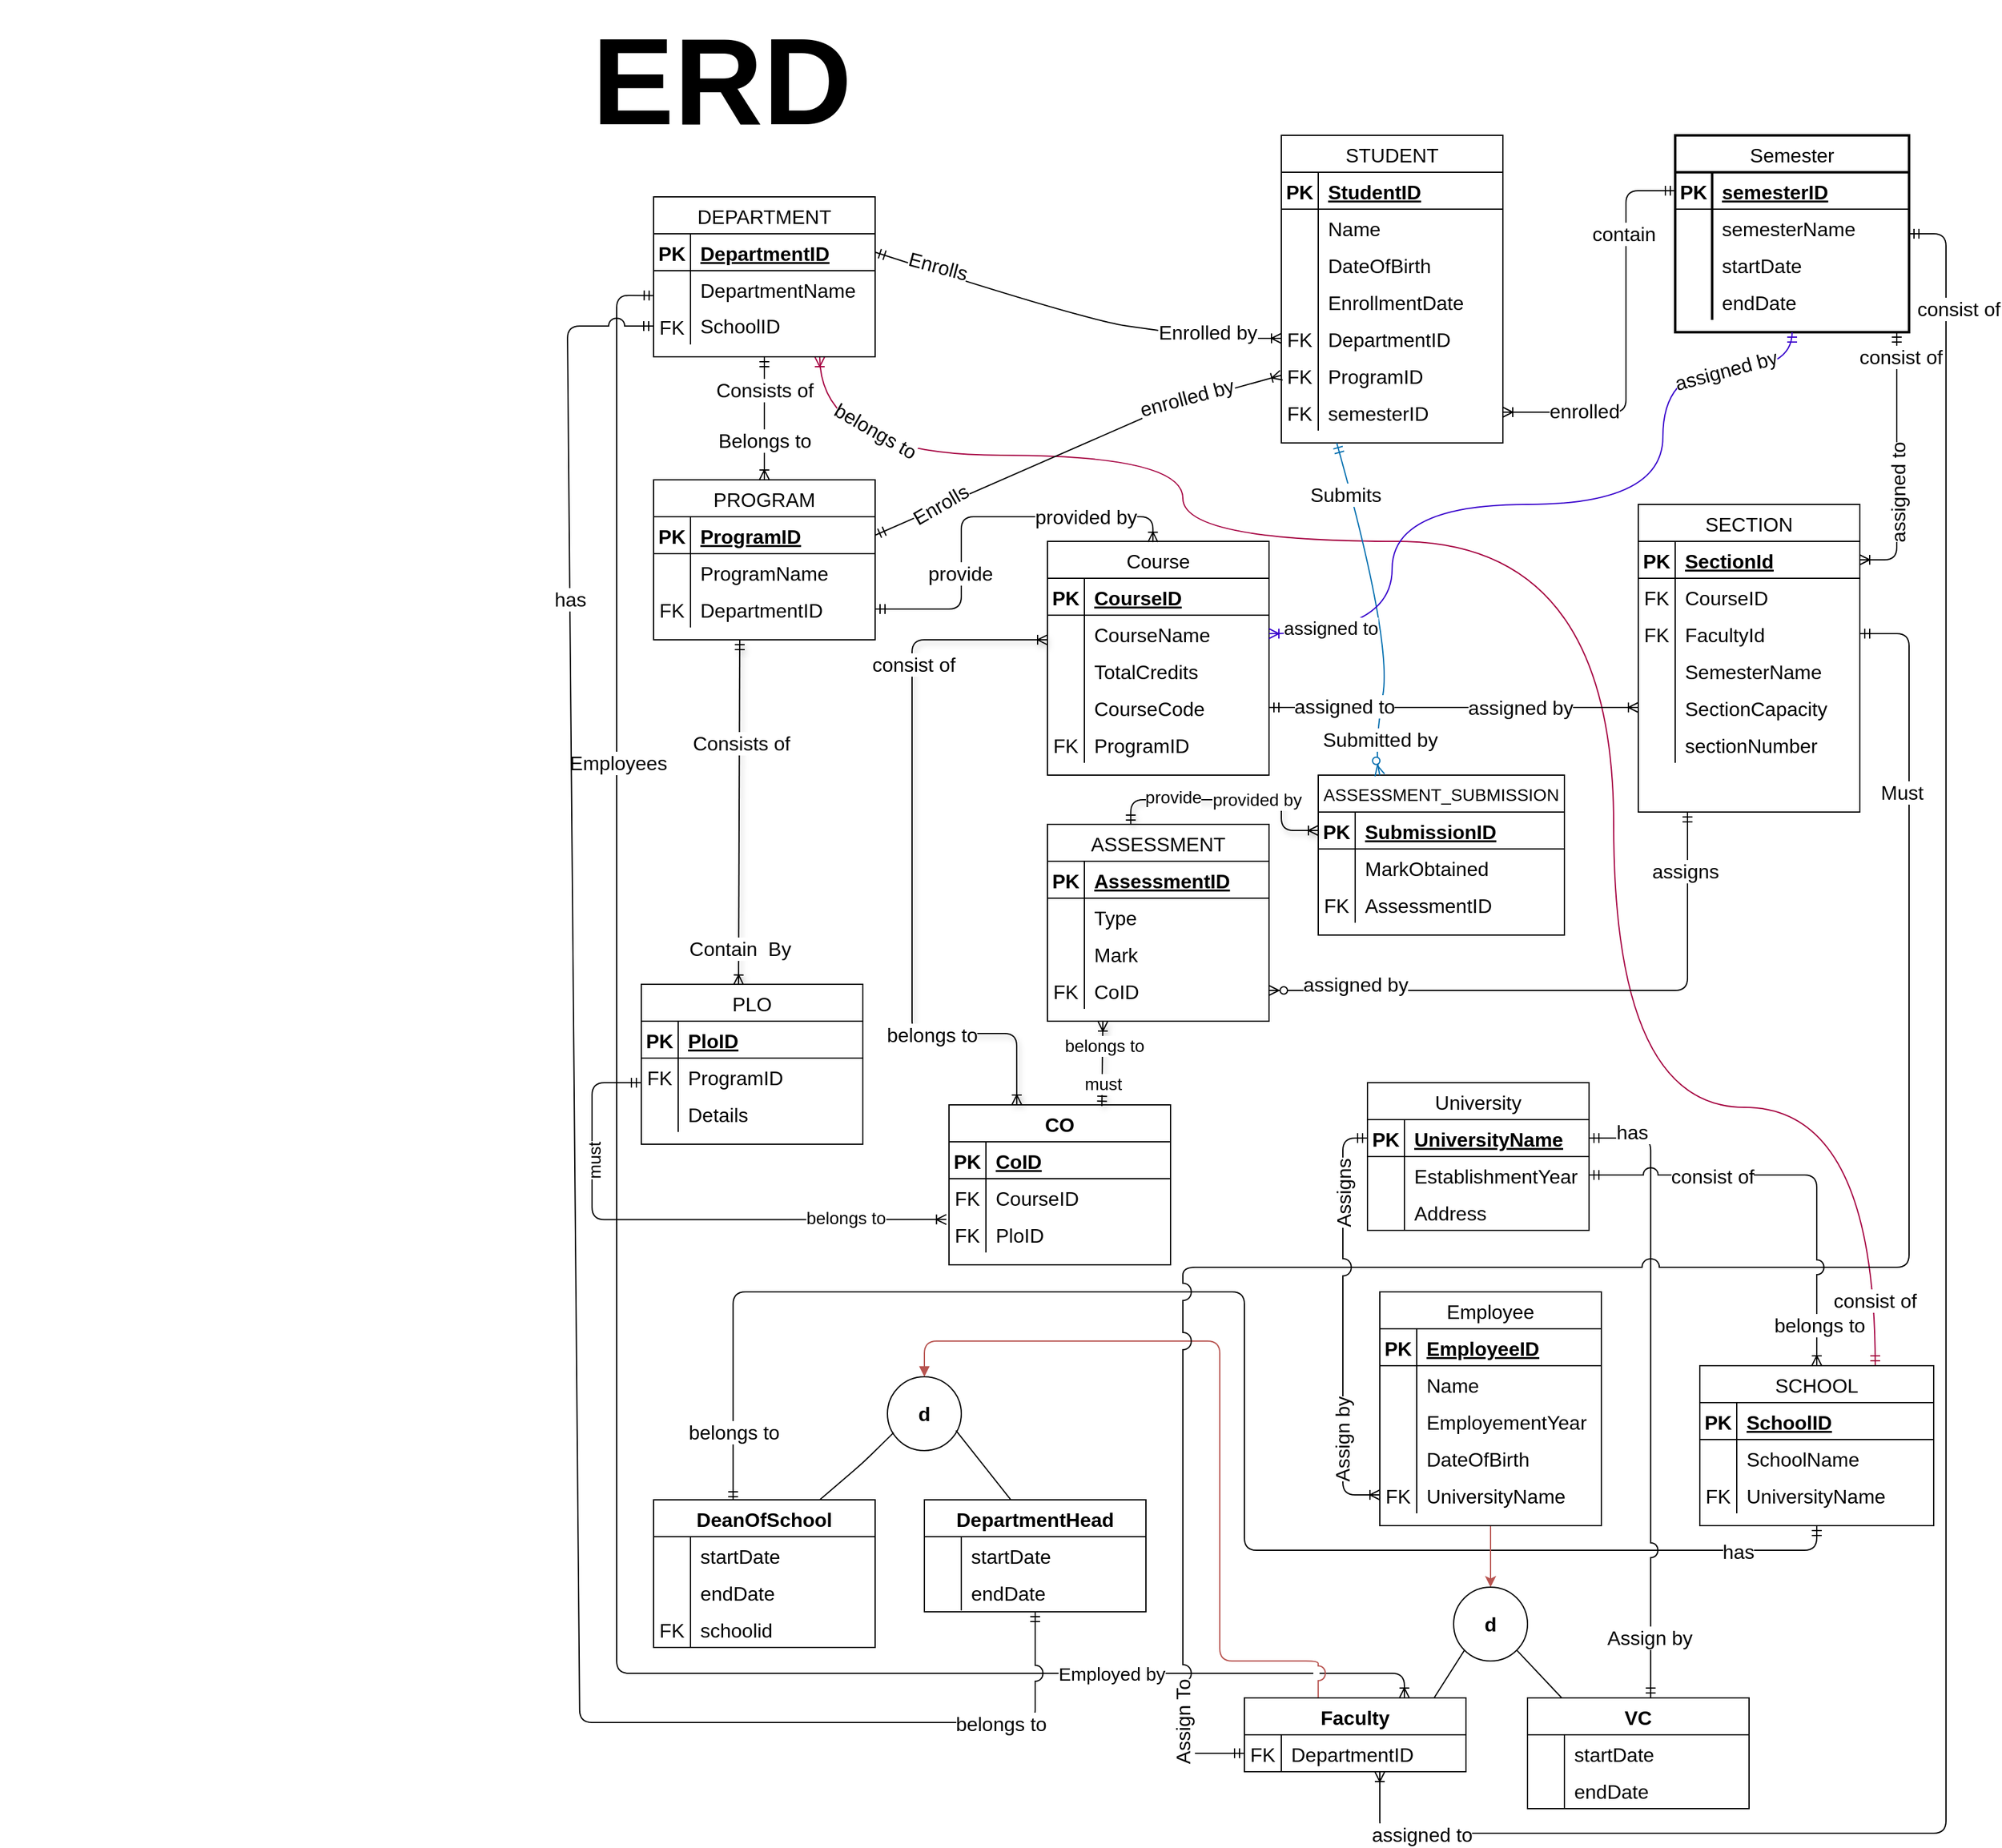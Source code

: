 <mxfile version="14.5.1" type="device"><diagram id="B-emgSqPFINGSt3jR1jZ" name="Page-1"><mxGraphModel dx="4252" dy="1437" grid="1" gridSize="10" guides="1" tooltips="1" connect="1" arrows="1" fold="1" page="1" pageScale="1" pageWidth="1654" pageHeight="2336" math="0" shadow="0"><root><mxCell id="0"/><mxCell id="1" parent="0"/><mxCell id="xmAxgtUdqBaUsjsVRnDZ-1" value="STUDENT" style="shape=table;startSize=30;container=1;collapsible=1;childLayout=tableLayout;fixedRows=1;rowLines=0;fontStyle=0;align=center;resizeLast=1;fontSize=16;" parent="1" vertex="1"><mxGeometry x="540" y="380" width="180" height="250" as="geometry"/></mxCell><mxCell id="xmAxgtUdqBaUsjsVRnDZ-2" value="" style="shape=partialRectangle;collapsible=0;dropTarget=0;pointerEvents=0;fillColor=none;top=0;left=0;bottom=1;right=0;points=[[0,0.5],[1,0.5]];portConstraint=eastwest;fontSize=16;" parent="xmAxgtUdqBaUsjsVRnDZ-1" vertex="1"><mxGeometry y="30" width="180" height="30" as="geometry"/></mxCell><mxCell id="xmAxgtUdqBaUsjsVRnDZ-3" value="PK" style="shape=partialRectangle;connectable=0;fillColor=none;top=0;left=0;bottom=0;right=0;fontStyle=1;overflow=hidden;fontSize=16;" parent="xmAxgtUdqBaUsjsVRnDZ-2" vertex="1"><mxGeometry width="30" height="30" as="geometry"/></mxCell><mxCell id="xmAxgtUdqBaUsjsVRnDZ-4" value="StudentID" style="shape=partialRectangle;connectable=0;fillColor=none;top=0;left=0;bottom=0;right=0;align=left;spacingLeft=6;fontStyle=5;overflow=hidden;fontSize=16;" parent="xmAxgtUdqBaUsjsVRnDZ-2" vertex="1"><mxGeometry x="30" width="150" height="30" as="geometry"/></mxCell><mxCell id="xmAxgtUdqBaUsjsVRnDZ-5" value="" style="shape=partialRectangle;collapsible=0;dropTarget=0;pointerEvents=0;fillColor=none;top=0;left=0;bottom=0;right=0;points=[[0,0.5],[1,0.5]];portConstraint=eastwest;fontSize=16;" parent="xmAxgtUdqBaUsjsVRnDZ-1" vertex="1"><mxGeometry y="60" width="180" height="30" as="geometry"/></mxCell><mxCell id="xmAxgtUdqBaUsjsVRnDZ-6" value="" style="shape=partialRectangle;connectable=0;fillColor=none;top=0;left=0;bottom=0;right=0;editable=1;overflow=hidden;fontSize=16;" parent="xmAxgtUdqBaUsjsVRnDZ-5" vertex="1"><mxGeometry width="30" height="30" as="geometry"/></mxCell><mxCell id="xmAxgtUdqBaUsjsVRnDZ-7" value="Name " style="shape=partialRectangle;connectable=0;fillColor=none;top=0;left=0;bottom=0;right=0;align=left;spacingLeft=6;overflow=hidden;fontSize=16;" parent="xmAxgtUdqBaUsjsVRnDZ-5" vertex="1"><mxGeometry x="30" width="150" height="30" as="geometry"/></mxCell><mxCell id="xmAxgtUdqBaUsjsVRnDZ-20" value="" style="shape=partialRectangle;collapsible=0;dropTarget=0;pointerEvents=0;fillColor=none;top=0;left=0;bottom=0;right=0;points=[[0,0.5],[1,0.5]];portConstraint=eastwest;fontSize=16;" parent="xmAxgtUdqBaUsjsVRnDZ-1" vertex="1"><mxGeometry y="90" width="180" height="30" as="geometry"/></mxCell><mxCell id="xmAxgtUdqBaUsjsVRnDZ-21" value="" style="shape=partialRectangle;connectable=0;fillColor=none;top=0;left=0;bottom=0;right=0;editable=1;overflow=hidden;fontSize=16;" parent="xmAxgtUdqBaUsjsVRnDZ-20" vertex="1"><mxGeometry width="30" height="30" as="geometry"/></mxCell><mxCell id="xmAxgtUdqBaUsjsVRnDZ-22" value="DateOfBirth" style="shape=partialRectangle;connectable=0;fillColor=none;top=0;left=0;bottom=0;right=0;align=left;spacingLeft=6;overflow=hidden;fontSize=16;" parent="xmAxgtUdqBaUsjsVRnDZ-20" vertex="1"><mxGeometry x="30" width="150" height="30" as="geometry"/></mxCell><mxCell id="xmAxgtUdqBaUsjsVRnDZ-23" value="" style="shape=partialRectangle;collapsible=0;dropTarget=0;pointerEvents=0;fillColor=none;top=0;left=0;bottom=0;right=0;points=[[0,0.5],[1,0.5]];portConstraint=eastwest;fontSize=16;" parent="xmAxgtUdqBaUsjsVRnDZ-1" vertex="1"><mxGeometry y="120" width="180" height="30" as="geometry"/></mxCell><mxCell id="xmAxgtUdqBaUsjsVRnDZ-24" value="" style="shape=partialRectangle;connectable=0;fillColor=none;top=0;left=0;bottom=0;right=0;editable=1;overflow=hidden;fontSize=16;" parent="xmAxgtUdqBaUsjsVRnDZ-23" vertex="1"><mxGeometry width="30" height="30" as="geometry"/></mxCell><mxCell id="xmAxgtUdqBaUsjsVRnDZ-25" value="EnrollmentDate" style="shape=partialRectangle;connectable=0;fillColor=none;top=0;left=0;bottom=0;right=0;align=left;spacingLeft=6;overflow=hidden;fontSize=16;" parent="xmAxgtUdqBaUsjsVRnDZ-23" vertex="1"><mxGeometry x="30" width="150" height="30" as="geometry"/></mxCell><mxCell id="xmAxgtUdqBaUsjsVRnDZ-26" value="" style="shape=partialRectangle;collapsible=0;dropTarget=0;pointerEvents=0;fillColor=none;top=0;left=0;bottom=0;right=0;points=[[0,0.5],[1,0.5]];portConstraint=eastwest;fontSize=16;" parent="xmAxgtUdqBaUsjsVRnDZ-1" vertex="1"><mxGeometry y="150" width="180" height="30" as="geometry"/></mxCell><mxCell id="xmAxgtUdqBaUsjsVRnDZ-27" value="FK" style="shape=partialRectangle;connectable=0;fillColor=none;top=0;left=0;bottom=0;right=0;fontStyle=0;overflow=hidden;fontSize=16;" parent="xmAxgtUdqBaUsjsVRnDZ-26" vertex="1"><mxGeometry width="30" height="30" as="geometry"/></mxCell><mxCell id="xmAxgtUdqBaUsjsVRnDZ-28" value="DepartmentID" style="shape=partialRectangle;connectable=0;fillColor=none;top=0;left=0;bottom=0;right=0;align=left;spacingLeft=6;fontStyle=0;overflow=hidden;fontSize=16;" parent="xmAxgtUdqBaUsjsVRnDZ-26" vertex="1"><mxGeometry x="30" width="150" height="30" as="geometry"/></mxCell><mxCell id="xmAxgtUdqBaUsjsVRnDZ-29" value="" style="shape=partialRectangle;collapsible=0;dropTarget=0;pointerEvents=0;fillColor=none;top=0;left=0;bottom=0;right=0;points=[[0,0.5],[1,0.5]];portConstraint=eastwest;fontSize=16;" parent="xmAxgtUdqBaUsjsVRnDZ-1" vertex="1"><mxGeometry y="180" width="180" height="30" as="geometry"/></mxCell><mxCell id="xmAxgtUdqBaUsjsVRnDZ-30" value="FK" style="shape=partialRectangle;connectable=0;fillColor=none;top=0;left=0;bottom=0;right=0;fontStyle=0;overflow=hidden;fontSize=16;" parent="xmAxgtUdqBaUsjsVRnDZ-29" vertex="1"><mxGeometry width="30" height="30" as="geometry"/></mxCell><mxCell id="xmAxgtUdqBaUsjsVRnDZ-31" value="ProgramID" style="shape=partialRectangle;connectable=0;fillColor=none;top=0;left=0;bottom=0;right=0;align=left;spacingLeft=6;fontStyle=0;overflow=hidden;fontSize=16;" parent="xmAxgtUdqBaUsjsVRnDZ-29" vertex="1"><mxGeometry x="30" width="150" height="30" as="geometry"/></mxCell><mxCell id="xmAxgtUdqBaUsjsVRnDZ-32" value="" style="shape=partialRectangle;collapsible=0;dropTarget=0;pointerEvents=0;fillColor=none;top=0;left=0;bottom=0;right=0;points=[[0,0.5],[1,0.5]];portConstraint=eastwest;fontSize=16;strokeWidth=2;" parent="xmAxgtUdqBaUsjsVRnDZ-1" vertex="1"><mxGeometry y="210" width="180" height="30" as="geometry"/></mxCell><mxCell id="xmAxgtUdqBaUsjsVRnDZ-33" value="FK" style="shape=partialRectangle;connectable=0;fillColor=none;top=0;left=0;bottom=0;right=0;editable=1;overflow=hidden;fontSize=16;" parent="xmAxgtUdqBaUsjsVRnDZ-32" vertex="1"><mxGeometry width="30" height="30" as="geometry"/></mxCell><mxCell id="xmAxgtUdqBaUsjsVRnDZ-34" value="semesterID" style="shape=partialRectangle;connectable=0;fillColor=none;top=0;left=0;bottom=0;right=0;align=left;spacingLeft=6;overflow=hidden;fontSize=16;" parent="xmAxgtUdqBaUsjsVRnDZ-32" vertex="1"><mxGeometry x="30" width="150" height="30" as="geometry"/></mxCell><mxCell id="kQov7T6u-IYpsmjCH5I9-42" style="edgeStyle=orthogonalEdgeStyle;jumpStyle=arc;jumpSize=12;orthogonalLoop=1;jettySize=auto;html=1;exitX=0.75;exitY=1;exitDx=0;exitDy=0;entryX=0.75;entryY=0;entryDx=0;entryDy=0;startArrow=ERoneToMany;startFill=0;endArrow=ERmandOne;endFill=0;curved=1;fillColor=#d80073;strokeColor=#A50040;fontSize=16;" parent="1" source="xmAxgtUdqBaUsjsVRnDZ-35" target="xmAxgtUdqBaUsjsVRnDZ-45" edge="1"><mxGeometry relative="1" as="geometry"><Array as="points"><mxPoint x="165" y="640"/><mxPoint x="460" y="640"/><mxPoint x="460" y="710"/><mxPoint x="810" y="710"/><mxPoint x="810" y="1170"/><mxPoint x="1023" y="1170"/></Array></mxGeometry></mxCell><mxCell id="kQov7T6u-IYpsmjCH5I9-43" value="belongs to" style="edgeLabel;html=1;align=center;verticalAlign=middle;resizable=0;points=[];fontSize=16;rotation=30;" parent="kQov7T6u-IYpsmjCH5I9-42" vertex="1" connectable="0"><mxGeometry x="-0.913" y="-1" relative="1" as="geometry"><mxPoint x="46" y="-13" as="offset"/></mxGeometry></mxCell><mxCell id="kQov7T6u-IYpsmjCH5I9-44" value="consist of" style="edgeLabel;html=1;align=center;verticalAlign=middle;resizable=0;points=[];fontSize=16;" parent="kQov7T6u-IYpsmjCH5I9-42" vertex="1" connectable="0"><mxGeometry x="0.936" y="-1" relative="1" as="geometry"><mxPoint as="offset"/></mxGeometry></mxCell><mxCell id="xmAxgtUdqBaUsjsVRnDZ-35" value="DEPARTMENT" style="shape=table;startSize=30;container=1;collapsible=1;childLayout=tableLayout;fixedRows=1;rowLines=0;fontStyle=0;align=center;resizeLast=1;labelBorderColor=none;labelBackgroundColor=#FFFFFF;fontSize=16;" parent="1" vertex="1"><mxGeometry x="30" y="430" width="180" height="130" as="geometry"/></mxCell><mxCell id="xmAxgtUdqBaUsjsVRnDZ-36" value="" style="shape=partialRectangle;collapsible=0;dropTarget=0;pointerEvents=0;fillColor=none;top=0;left=0;bottom=1;right=0;points=[[0,0.5],[1,0.5]];portConstraint=eastwest;fontSize=16;" parent="xmAxgtUdqBaUsjsVRnDZ-35" vertex="1"><mxGeometry y="30" width="180" height="30" as="geometry"/></mxCell><mxCell id="xmAxgtUdqBaUsjsVRnDZ-37" value="PK" style="shape=partialRectangle;connectable=0;fillColor=none;top=0;left=0;bottom=0;right=0;fontStyle=1;overflow=hidden;fontSize=16;" parent="xmAxgtUdqBaUsjsVRnDZ-36" vertex="1"><mxGeometry width="30" height="30" as="geometry"/></mxCell><mxCell id="xmAxgtUdqBaUsjsVRnDZ-38" value="DepartmentID" style="shape=partialRectangle;connectable=0;fillColor=none;top=0;left=0;bottom=0;right=0;align=left;spacingLeft=6;fontStyle=5;overflow=hidden;fontSize=16;" parent="xmAxgtUdqBaUsjsVRnDZ-36" vertex="1"><mxGeometry x="30" width="150" height="30" as="geometry"/></mxCell><mxCell id="xmAxgtUdqBaUsjsVRnDZ-39" value="" style="shape=partialRectangle;collapsible=0;dropTarget=0;pointerEvents=0;fillColor=none;top=0;left=0;bottom=0;right=0;points=[[0,0.5],[1,0.5]];portConstraint=eastwest;fontSize=16;" parent="xmAxgtUdqBaUsjsVRnDZ-35" vertex="1"><mxGeometry y="60" width="180" height="30" as="geometry"/></mxCell><mxCell id="xmAxgtUdqBaUsjsVRnDZ-40" value="" style="shape=partialRectangle;connectable=0;fillColor=none;top=0;left=0;bottom=0;right=0;editable=1;overflow=hidden;fontSize=16;" parent="xmAxgtUdqBaUsjsVRnDZ-39" vertex="1"><mxGeometry width="30" height="30" as="geometry"/></mxCell><mxCell id="xmAxgtUdqBaUsjsVRnDZ-41" value="DepartmentName" style="shape=partialRectangle;connectable=0;fillColor=none;top=0;left=0;bottom=0;right=0;align=left;spacingLeft=6;overflow=hidden;fontSize=16;" parent="xmAxgtUdqBaUsjsVRnDZ-39" vertex="1"><mxGeometry x="30" width="150" height="30" as="geometry"/></mxCell><mxCell id="xmAxgtUdqBaUsjsVRnDZ-42" value="" style="shape=partialRectangle;collapsible=0;dropTarget=0;pointerEvents=0;fillColor=none;top=0;left=0;bottom=0;right=0;points=[[0,0.5],[1,0.5]];portConstraint=eastwest;fontSize=16;" parent="xmAxgtUdqBaUsjsVRnDZ-35" vertex="1"><mxGeometry y="90" width="180" height="30" as="geometry"/></mxCell><mxCell id="xmAxgtUdqBaUsjsVRnDZ-43" value="FK" style="shape=partialRectangle;connectable=0;fillColor=none;top=0;left=0;bottom=0;right=0;fontStyle=0;overflow=hidden;fontSize=16;" parent="xmAxgtUdqBaUsjsVRnDZ-42" vertex="1"><mxGeometry width="30" height="30" as="geometry"/></mxCell><mxCell id="xmAxgtUdqBaUsjsVRnDZ-44" value="&lt;span style=&quot;font-weight: normal; font-size: 16px;&quot;&gt;SchoolID&lt;/span&gt;" style="shape=partialRectangle;connectable=0;fillColor=none;top=0;left=0;bottom=0;right=0;align=left;spacingLeft=6;fontStyle=1;overflow=hidden;html=1;fontSize=16;" parent="xmAxgtUdqBaUsjsVRnDZ-42" vertex="1"><mxGeometry x="30" width="150" height="30" as="geometry"/></mxCell><mxCell id="kQov7T6u-IYpsmjCH5I9-39" style="edgeStyle=orthogonalEdgeStyle;rounded=1;jumpStyle=arc;jumpSize=12;orthogonalLoop=1;jettySize=auto;html=1;entryX=0.359;entryY=0.012;entryDx=0;entryDy=0;entryPerimeter=0;startArrow=ERmandOne;startFill=0;endArrow=ERmandOne;endFill=0;fontSize=16;" parent="1" source="xmAxgtUdqBaUsjsVRnDZ-45" target="xmAxgtUdqBaUsjsVRnDZ-281" edge="1"><mxGeometry relative="1" as="geometry"><Array as="points"><mxPoint x="975" y="1530"/><mxPoint x="510" y="1530"/><mxPoint x="510" y="1320"/><mxPoint x="95" y="1320"/></Array></mxGeometry></mxCell><mxCell id="kQov7T6u-IYpsmjCH5I9-40" value="belongs to" style="edgeLabel;html=1;align=center;verticalAlign=middle;resizable=0;points=[];fontSize=16;" parent="kQov7T6u-IYpsmjCH5I9-39" vertex="1" connectable="0"><mxGeometry x="0.911" relative="1" as="geometry"><mxPoint as="offset"/></mxGeometry></mxCell><mxCell id="kQov7T6u-IYpsmjCH5I9-41" value="has" style="edgeLabel;html=1;align=center;verticalAlign=middle;resizable=0;points=[];fontSize=16;" parent="kQov7T6u-IYpsmjCH5I9-39" vertex="1" connectable="0"><mxGeometry x="-0.869" y="1" relative="1" as="geometry"><mxPoint as="offset"/></mxGeometry></mxCell><mxCell id="xmAxgtUdqBaUsjsVRnDZ-45" value="SCHOOL" style="shape=table;startSize=30;container=1;collapsible=1;childLayout=tableLayout;fixedRows=1;rowLines=0;fontStyle=0;align=center;resizeLast=1;fontSize=16;" parent="1" vertex="1"><mxGeometry x="880" y="1380" width="190" height="130" as="geometry"/></mxCell><mxCell id="xmAxgtUdqBaUsjsVRnDZ-46" value="" style="shape=partialRectangle;collapsible=0;dropTarget=0;pointerEvents=0;fillColor=none;top=0;left=0;bottom=1;right=0;points=[[0,0.5],[1,0.5]];portConstraint=eastwest;fontSize=16;" parent="xmAxgtUdqBaUsjsVRnDZ-45" vertex="1"><mxGeometry y="30" width="190" height="30" as="geometry"/></mxCell><mxCell id="xmAxgtUdqBaUsjsVRnDZ-47" value="PK" style="shape=partialRectangle;connectable=0;fillColor=none;top=0;left=0;bottom=0;right=0;fontStyle=1;overflow=hidden;fontSize=16;" parent="xmAxgtUdqBaUsjsVRnDZ-46" vertex="1"><mxGeometry width="30" height="30" as="geometry"/></mxCell><mxCell id="xmAxgtUdqBaUsjsVRnDZ-48" value="SchoolID" style="shape=partialRectangle;connectable=0;fillColor=none;top=0;left=0;bottom=0;right=0;align=left;spacingLeft=6;fontStyle=5;overflow=hidden;fontSize=16;" parent="xmAxgtUdqBaUsjsVRnDZ-46" vertex="1"><mxGeometry x="30" width="160" height="30" as="geometry"/></mxCell><mxCell id="xmAxgtUdqBaUsjsVRnDZ-49" value="" style="shape=partialRectangle;collapsible=0;dropTarget=0;pointerEvents=0;fillColor=none;top=0;left=0;bottom=0;right=0;points=[[0,0.5],[1,0.5]];portConstraint=eastwest;fontSize=16;" parent="xmAxgtUdqBaUsjsVRnDZ-45" vertex="1"><mxGeometry y="60" width="190" height="30" as="geometry"/></mxCell><mxCell id="xmAxgtUdqBaUsjsVRnDZ-50" value="" style="shape=partialRectangle;connectable=0;fillColor=none;top=0;left=0;bottom=0;right=0;editable=1;overflow=hidden;fontSize=16;" parent="xmAxgtUdqBaUsjsVRnDZ-49" vertex="1"><mxGeometry width="30" height="30" as="geometry"/></mxCell><mxCell id="xmAxgtUdqBaUsjsVRnDZ-51" value="SchoolName" style="shape=partialRectangle;connectable=0;fillColor=none;top=0;left=0;bottom=0;right=0;align=left;spacingLeft=6;overflow=hidden;fontSize=16;" parent="xmAxgtUdqBaUsjsVRnDZ-49" vertex="1"><mxGeometry x="30" width="160" height="30" as="geometry"/></mxCell><mxCell id="xmAxgtUdqBaUsjsVRnDZ-52" value="" style="shape=partialRectangle;collapsible=0;dropTarget=0;pointerEvents=0;fillColor=none;top=0;left=0;bottom=0;right=0;points=[[0,0.5],[1,0.5]];portConstraint=eastwest;fontSize=16;" parent="xmAxgtUdqBaUsjsVRnDZ-45" vertex="1"><mxGeometry y="90" width="190" height="30" as="geometry"/></mxCell><mxCell id="xmAxgtUdqBaUsjsVRnDZ-53" value="FK" style="shape=partialRectangle;connectable=0;fillColor=none;top=0;left=0;bottom=0;right=0;editable=1;overflow=hidden;fontSize=16;" parent="xmAxgtUdqBaUsjsVRnDZ-52" vertex="1"><mxGeometry width="30" height="30" as="geometry"/></mxCell><mxCell id="xmAxgtUdqBaUsjsVRnDZ-54" value="UniversityName" style="shape=partialRectangle;connectable=0;fillColor=none;top=0;left=0;bottom=0;right=0;align=left;spacingLeft=6;overflow=hidden;fontSize=16;" parent="xmAxgtUdqBaUsjsVRnDZ-52" vertex="1"><mxGeometry x="30" width="160" height="30" as="geometry"/></mxCell><mxCell id="xmAxgtUdqBaUsjsVRnDZ-58" value="" style="endArrow=ERmandOne;html=1;endFill=0;startArrow=ERoneToMany;startFill=0;exitX=0;exitY=0.5;exitDx=0;exitDy=0;entryX=1;entryY=0.5;entryDx=0;entryDy=0;jumpStyle=arc;jumpSize=14;fontSize=16;curved=1;" parent="1" source="xmAxgtUdqBaUsjsVRnDZ-26" target="xmAxgtUdqBaUsjsVRnDZ-36" edge="1"><mxGeometry width="50" height="50" relative="1" as="geometry"><mxPoint x="570" y="590" as="sourcePoint"/><mxPoint x="380" y="355" as="targetPoint"/><Array as="points"><mxPoint x="490" y="545"/><mxPoint x="450" y="540"/><mxPoint x="380" y="530"/></Array></mxGeometry></mxCell><mxCell id="xmAxgtUdqBaUsjsVRnDZ-59" value="Enrolled by" style="edgeLabel;html=1;align=center;verticalAlign=middle;resizable=0;points=[];fontSize=16;" parent="xmAxgtUdqBaUsjsVRnDZ-58" vertex="1" connectable="0"><mxGeometry x="-0.665" y="1" relative="1" as="geometry"><mxPoint x="-2.79" y="-5.11" as="offset"/></mxGeometry></mxCell><mxCell id="xmAxgtUdqBaUsjsVRnDZ-60" value="Enrolls" style="edgeLabel;html=1;align=center;verticalAlign=middle;resizable=0;points=[];fontSize=16;rotation=15;" parent="xmAxgtUdqBaUsjsVRnDZ-58" vertex="1" connectable="0"><mxGeometry x="0.497" y="1" relative="1" as="geometry"><mxPoint x="-30.26" y="-16.76" as="offset"/></mxGeometry></mxCell><mxCell id="xmAxgtUdqBaUsjsVRnDZ-61" value="PROGRAM" style="shape=table;startSize=30;container=1;collapsible=1;childLayout=tableLayout;fixedRows=1;rowLines=0;fontStyle=0;align=center;resizeLast=1;fontSize=16;" parent="1" vertex="1"><mxGeometry x="30" y="660" width="180" height="130" as="geometry"/></mxCell><mxCell id="xmAxgtUdqBaUsjsVRnDZ-62" value="" style="shape=partialRectangle;collapsible=0;dropTarget=0;pointerEvents=0;fillColor=none;top=0;left=0;bottom=1;right=0;points=[[0,0.5],[1,0.5]];portConstraint=eastwest;fontSize=16;" parent="xmAxgtUdqBaUsjsVRnDZ-61" vertex="1"><mxGeometry y="30" width="180" height="30" as="geometry"/></mxCell><mxCell id="xmAxgtUdqBaUsjsVRnDZ-63" value="PK" style="shape=partialRectangle;connectable=0;fillColor=none;top=0;left=0;bottom=0;right=0;fontStyle=1;overflow=hidden;fontSize=16;" parent="xmAxgtUdqBaUsjsVRnDZ-62" vertex="1"><mxGeometry width="30" height="30" as="geometry"/></mxCell><mxCell id="xmAxgtUdqBaUsjsVRnDZ-64" value="ProgramID" style="shape=partialRectangle;connectable=0;fillColor=none;top=0;left=0;bottom=0;right=0;align=left;spacingLeft=6;fontStyle=5;overflow=hidden;fontSize=16;" parent="xmAxgtUdqBaUsjsVRnDZ-62" vertex="1"><mxGeometry x="30" width="150" height="30" as="geometry"/></mxCell><mxCell id="xmAxgtUdqBaUsjsVRnDZ-65" value="" style="shape=partialRectangle;collapsible=0;dropTarget=0;pointerEvents=0;fillColor=none;top=0;left=0;bottom=0;right=0;points=[[0,0.5],[1,0.5]];portConstraint=eastwest;fontSize=16;" parent="xmAxgtUdqBaUsjsVRnDZ-61" vertex="1"><mxGeometry y="60" width="180" height="30" as="geometry"/></mxCell><mxCell id="xmAxgtUdqBaUsjsVRnDZ-66" value="" style="shape=partialRectangle;connectable=0;fillColor=none;top=0;left=0;bottom=0;right=0;editable=1;overflow=hidden;fontSize=16;" parent="xmAxgtUdqBaUsjsVRnDZ-65" vertex="1"><mxGeometry width="30" height="30" as="geometry"/></mxCell><mxCell id="xmAxgtUdqBaUsjsVRnDZ-67" value="ProgramName" style="shape=partialRectangle;connectable=0;fillColor=none;top=0;left=0;bottom=0;right=0;align=left;spacingLeft=6;overflow=hidden;fontSize=16;" parent="xmAxgtUdqBaUsjsVRnDZ-65" vertex="1"><mxGeometry x="30" width="150" height="30" as="geometry"/></mxCell><mxCell id="xmAxgtUdqBaUsjsVRnDZ-68" value="" style="shape=partialRectangle;collapsible=0;dropTarget=0;pointerEvents=0;fillColor=none;top=0;left=0;bottom=0;right=0;points=[[0,0.5],[1,0.5]];portConstraint=eastwest;fontSize=16;" parent="xmAxgtUdqBaUsjsVRnDZ-61" vertex="1"><mxGeometry y="90" width="180" height="30" as="geometry"/></mxCell><mxCell id="xmAxgtUdqBaUsjsVRnDZ-69" value="FK" style="shape=partialRectangle;connectable=0;fillColor=none;top=0;left=0;bottom=0;right=0;fontStyle=0;overflow=hidden;fontSize=16;" parent="xmAxgtUdqBaUsjsVRnDZ-68" vertex="1"><mxGeometry width="30" height="30" as="geometry"/></mxCell><mxCell id="xmAxgtUdqBaUsjsVRnDZ-70" value="DepartmentID" style="shape=partialRectangle;connectable=0;fillColor=none;top=0;left=0;bottom=0;right=0;align=left;spacingLeft=6;fontStyle=0;overflow=hidden;fontSize=16;" parent="xmAxgtUdqBaUsjsVRnDZ-68" vertex="1"><mxGeometry x="30" width="150" height="30" as="geometry"/></mxCell><mxCell id="xmAxgtUdqBaUsjsVRnDZ-71" value="" style="endArrow=ERmandOne;html=1;entryX=1;entryY=0.5;entryDx=0;entryDy=0;endFill=0;startArrow=ERoneToMany;startFill=0;exitX=0;exitY=0.5;exitDx=0;exitDy=0;fontSize=16;" parent="1" source="xmAxgtUdqBaUsjsVRnDZ-29" target="xmAxgtUdqBaUsjsVRnDZ-62" edge="1"><mxGeometry width="50" height="50" relative="1" as="geometry"><mxPoint x="490" y="550" as="sourcePoint"/><mxPoint x="570" y="590" as="targetPoint"/><Array as="points"><mxPoint x="450" y="600"/></Array></mxGeometry></mxCell><mxCell id="xmAxgtUdqBaUsjsVRnDZ-72" value="Enrolls" style="edgeLabel;html=1;align=center;verticalAlign=middle;resizable=0;points=[];fontSize=16;rotation=-30;" parent="xmAxgtUdqBaUsjsVRnDZ-71" vertex="1" connectable="0"><mxGeometry x="0.668" relative="1" as="geometry"><mxPoint x="-1" y="-1.2" as="offset"/></mxGeometry></mxCell><mxCell id="kQov7T6u-IYpsmjCH5I9-14" value="enrolled by" style="edgeLabel;html=1;align=center;verticalAlign=middle;resizable=0;points=[];fontSize=16;rotation=-15;" parent="xmAxgtUdqBaUsjsVRnDZ-71" vertex="1" connectable="0"><mxGeometry x="-0.621" relative="1" as="geometry"><mxPoint x="-12" as="offset"/></mxGeometry></mxCell><mxCell id="xmAxgtUdqBaUsjsVRnDZ-74" value="" style="endArrow=ERmandOne;html=1;endFill=0;startArrow=ERoneToMany;startFill=0;exitX=0.5;exitY=0;exitDx=0;exitDy=0;entryX=0.5;entryY=1;entryDx=0;entryDy=0;fontSize=16;" parent="1" source="xmAxgtUdqBaUsjsVRnDZ-61" target="xmAxgtUdqBaUsjsVRnDZ-35" edge="1"><mxGeometry width="50" height="50" relative="1" as="geometry"><mxPoint x="270" y="534" as="sourcePoint"/><mxPoint x="267" y="460" as="targetPoint"/><Array as="points"/></mxGeometry></mxCell><mxCell id="xmAxgtUdqBaUsjsVRnDZ-75" value="Consists of" style="edgeLabel;html=1;align=center;verticalAlign=middle;resizable=0;points=[];fontSize=16;" parent="xmAxgtUdqBaUsjsVRnDZ-74" vertex="1" connectable="0"><mxGeometry x="0.668" relative="1" as="geometry"><mxPoint y="10" as="offset"/></mxGeometry></mxCell><mxCell id="xmAxgtUdqBaUsjsVRnDZ-76" value="Belongs to" style="edgeLabel;html=1;align=center;verticalAlign=middle;resizable=0;points=[];fontSize=16;" parent="xmAxgtUdqBaUsjsVRnDZ-74" vertex="1" connectable="0"><mxGeometry x="-0.641" relative="1" as="geometry"><mxPoint y="-14" as="offset"/></mxGeometry></mxCell><mxCell id="xmAxgtUdqBaUsjsVRnDZ-77" value="Course" style="shape=table;startSize=30;container=1;collapsible=1;childLayout=tableLayout;fixedRows=1;rowLines=0;fontStyle=0;align=center;resizeLast=1;shadow=0;sketch=0;fontSize=16;" parent="1" vertex="1"><mxGeometry x="350" y="710" width="180" height="190" as="geometry"/></mxCell><mxCell id="xmAxgtUdqBaUsjsVRnDZ-78" value="" style="shape=partialRectangle;collapsible=0;dropTarget=0;pointerEvents=0;fillColor=none;top=0;left=0;bottom=1;right=0;points=[[0,0.5],[1,0.5]];portConstraint=eastwest;fontSize=16;" parent="xmAxgtUdqBaUsjsVRnDZ-77" vertex="1"><mxGeometry y="30" width="180" height="30" as="geometry"/></mxCell><mxCell id="xmAxgtUdqBaUsjsVRnDZ-79" value="PK" style="shape=partialRectangle;connectable=0;fillColor=none;top=0;left=0;bottom=0;right=0;fontStyle=1;overflow=hidden;fontSize=16;" parent="xmAxgtUdqBaUsjsVRnDZ-78" vertex="1"><mxGeometry width="30" height="30" as="geometry"/></mxCell><mxCell id="xmAxgtUdqBaUsjsVRnDZ-80" value="CourseID" style="shape=partialRectangle;connectable=0;fillColor=none;top=0;left=0;bottom=0;right=0;align=left;spacingLeft=6;fontStyle=5;overflow=hidden;fontSize=16;" parent="xmAxgtUdqBaUsjsVRnDZ-78" vertex="1"><mxGeometry x="30" width="150" height="30" as="geometry"/></mxCell><mxCell id="xmAxgtUdqBaUsjsVRnDZ-81" value="" style="shape=partialRectangle;collapsible=0;dropTarget=0;pointerEvents=0;fillColor=none;top=0;left=0;bottom=0;right=0;points=[[0,0.5],[1,0.5]];portConstraint=eastwest;fontSize=16;" parent="xmAxgtUdqBaUsjsVRnDZ-77" vertex="1"><mxGeometry y="60" width="180" height="30" as="geometry"/></mxCell><mxCell id="xmAxgtUdqBaUsjsVRnDZ-82" value="" style="shape=partialRectangle;connectable=0;fillColor=none;top=0;left=0;bottom=0;right=0;editable=1;overflow=hidden;fontSize=16;" parent="xmAxgtUdqBaUsjsVRnDZ-81" vertex="1"><mxGeometry width="30" height="30" as="geometry"/></mxCell><mxCell id="xmAxgtUdqBaUsjsVRnDZ-83" value="CourseName" style="shape=partialRectangle;connectable=0;fillColor=none;top=0;left=0;bottom=0;right=0;align=left;spacingLeft=6;overflow=hidden;fontSize=16;" parent="xmAxgtUdqBaUsjsVRnDZ-81" vertex="1"><mxGeometry x="30" width="150" height="30" as="geometry"/></mxCell><mxCell id="xmAxgtUdqBaUsjsVRnDZ-84" value="" style="shape=partialRectangle;collapsible=0;dropTarget=0;pointerEvents=0;fillColor=none;top=0;left=0;bottom=0;right=0;points=[[0,0.5],[1,0.5]];portConstraint=eastwest;fontSize=16;" parent="xmAxgtUdqBaUsjsVRnDZ-77" vertex="1"><mxGeometry y="90" width="180" height="30" as="geometry"/></mxCell><mxCell id="xmAxgtUdqBaUsjsVRnDZ-85" value="" style="shape=partialRectangle;connectable=0;fillColor=none;top=0;left=0;bottom=0;right=0;editable=1;overflow=hidden;fontSize=16;" parent="xmAxgtUdqBaUsjsVRnDZ-84" vertex="1"><mxGeometry width="30" height="30" as="geometry"/></mxCell><mxCell id="xmAxgtUdqBaUsjsVRnDZ-86" value="TotalCredits" style="shape=partialRectangle;connectable=0;fillColor=none;top=0;left=0;bottom=0;right=0;align=left;spacingLeft=6;overflow=hidden;fontSize=16;" parent="xmAxgtUdqBaUsjsVRnDZ-84" vertex="1"><mxGeometry x="30" width="150" height="30" as="geometry"/></mxCell><mxCell id="xmAxgtUdqBaUsjsVRnDZ-87" value="" style="shape=partialRectangle;collapsible=0;dropTarget=0;pointerEvents=0;fillColor=none;top=0;left=0;bottom=0;right=0;points=[[0,0.5],[1,0.5]];portConstraint=eastwest;fontSize=16;" parent="xmAxgtUdqBaUsjsVRnDZ-77" vertex="1"><mxGeometry y="120" width="180" height="30" as="geometry"/></mxCell><mxCell id="xmAxgtUdqBaUsjsVRnDZ-88" value="" style="shape=partialRectangle;connectable=0;fillColor=none;top=0;left=0;bottom=0;right=0;editable=1;overflow=hidden;fontSize=16;" parent="xmAxgtUdqBaUsjsVRnDZ-87" vertex="1"><mxGeometry width="30" height="30" as="geometry"/></mxCell><mxCell id="xmAxgtUdqBaUsjsVRnDZ-89" value="CourseCode" style="shape=partialRectangle;connectable=0;fillColor=none;top=0;left=0;bottom=0;right=0;align=left;spacingLeft=6;overflow=hidden;fontSize=16;" parent="xmAxgtUdqBaUsjsVRnDZ-87" vertex="1"><mxGeometry x="30" width="150" height="30" as="geometry"/></mxCell><mxCell id="xmAxgtUdqBaUsjsVRnDZ-90" value="" style="shape=partialRectangle;collapsible=0;dropTarget=0;pointerEvents=0;fillColor=none;top=0;left=0;bottom=0;right=0;points=[[0,0.5],[1,0.5]];portConstraint=eastwest;fontSize=16;" parent="xmAxgtUdqBaUsjsVRnDZ-77" vertex="1"><mxGeometry y="150" width="180" height="30" as="geometry"/></mxCell><mxCell id="xmAxgtUdqBaUsjsVRnDZ-91" value="FK" style="shape=partialRectangle;connectable=0;fillColor=none;top=0;left=0;bottom=0;right=0;editable=1;overflow=hidden;fontSize=16;" parent="xmAxgtUdqBaUsjsVRnDZ-90" vertex="1"><mxGeometry width="30" height="30" as="geometry"/></mxCell><mxCell id="xmAxgtUdqBaUsjsVRnDZ-92" value="ProgramID" style="shape=partialRectangle;connectable=0;fillColor=none;top=0;left=0;bottom=0;right=0;align=left;spacingLeft=6;overflow=hidden;fontStyle=0;fontSize=16;" parent="xmAxgtUdqBaUsjsVRnDZ-90" vertex="1"><mxGeometry x="30" width="150" height="30" as="geometry"/></mxCell><mxCell id="xmAxgtUdqBaUsjsVRnDZ-93" value="" style="endArrow=ERmandOne;html=1;endFill=0;startArrow=ERoneToMany;startFill=0;exitX=0.722;exitY=0;exitDx=0;exitDy=0;exitPerimeter=0;entryX=0.002;entryY=0.674;entryDx=0;entryDy=0;entryPerimeter=0;fontSize=16;" parent="1" source="xmAxgtUdqBaUsjsVRnDZ-254" target="xmAxgtUdqBaUsjsVRnDZ-39" edge="1"><mxGeometry width="50" height="50" relative="1" as="geometry"><mxPoint x="551" y="1720" as="sourcePoint"/><mxPoint x="10" y="520" as="targetPoint"/><Array as="points"><mxPoint x="640" y="1630"/><mxPoint x="551" y="1630"/><mxPoint x="300" y="1630"/><mxPoint y="1630"/><mxPoint y="1200"/><mxPoint y="738"/><mxPoint y="510"/></Array></mxGeometry></mxCell><mxCell id="xmAxgtUdqBaUsjsVRnDZ-94" value="Employees" style="edgeLabel;html=1;align=center;verticalAlign=middle;resizable=0;points=[];fontSize=16;" parent="xmAxgtUdqBaUsjsVRnDZ-93" vertex="1" connectable="0"><mxGeometry x="0.547" y="-1" relative="1" as="geometry"><mxPoint as="offset"/></mxGeometry></mxCell><mxCell id="xmAxgtUdqBaUsjsVRnDZ-95" value="&amp;nbsp;" style="edgeLabel;html=1;align=center;verticalAlign=middle;resizable=0;points=[];fontSize=16;" parent="xmAxgtUdqBaUsjsVRnDZ-93" vertex="1" connectable="0"><mxGeometry x="-0.898" relative="1" as="geometry"><mxPoint as="offset"/></mxGeometry></mxCell><mxCell id="xmAxgtUdqBaUsjsVRnDZ-96" value="Employed by" style="edgeLabel;html=1;align=center;verticalAlign=middle;resizable=0;points=[];fontSize=15;rotation=0;" parent="xmAxgtUdqBaUsjsVRnDZ-93" vertex="1" connectable="0"><mxGeometry x="-0.685" relative="1" as="geometry"><mxPoint x="26.86" as="offset"/></mxGeometry></mxCell><mxCell id="xmAxgtUdqBaUsjsVRnDZ-97" value="University" style="shape=table;startSize=30;container=1;collapsible=1;childLayout=tableLayout;fixedRows=1;rowLines=0;fontStyle=0;align=center;resizeLast=1;fontSize=16;" parent="1" vertex="1"><mxGeometry x="610" y="1150" width="180" height="120" as="geometry"/></mxCell><mxCell id="xmAxgtUdqBaUsjsVRnDZ-98" value="" style="shape=partialRectangle;collapsible=0;dropTarget=0;pointerEvents=0;fillColor=none;top=0;left=0;bottom=1;right=0;points=[[0,0.5],[1,0.5]];portConstraint=eastwest;fontSize=16;" parent="xmAxgtUdqBaUsjsVRnDZ-97" vertex="1"><mxGeometry y="30" width="180" height="30" as="geometry"/></mxCell><mxCell id="xmAxgtUdqBaUsjsVRnDZ-99" value="PK" style="shape=partialRectangle;connectable=0;fillColor=none;top=0;left=0;bottom=0;right=0;fontStyle=1;overflow=hidden;fontSize=16;" parent="xmAxgtUdqBaUsjsVRnDZ-98" vertex="1"><mxGeometry width="30" height="30" as="geometry"/></mxCell><mxCell id="xmAxgtUdqBaUsjsVRnDZ-100" value="UniversityName" style="shape=partialRectangle;connectable=0;fillColor=none;top=0;left=0;bottom=0;right=0;align=left;spacingLeft=6;fontStyle=5;overflow=hidden;fontSize=16;" parent="xmAxgtUdqBaUsjsVRnDZ-98" vertex="1"><mxGeometry x="30" width="150" height="30" as="geometry"/></mxCell><mxCell id="xmAxgtUdqBaUsjsVRnDZ-101" value="" style="shape=partialRectangle;collapsible=0;dropTarget=0;pointerEvents=0;fillColor=none;top=0;left=0;bottom=0;right=0;points=[[0,0.5],[1,0.5]];portConstraint=eastwest;fontSize=16;" parent="xmAxgtUdqBaUsjsVRnDZ-97" vertex="1"><mxGeometry y="60" width="180" height="30" as="geometry"/></mxCell><mxCell id="xmAxgtUdqBaUsjsVRnDZ-102" value="" style="shape=partialRectangle;connectable=0;fillColor=none;top=0;left=0;bottom=0;right=0;editable=1;overflow=hidden;fontSize=16;" parent="xmAxgtUdqBaUsjsVRnDZ-101" vertex="1"><mxGeometry width="30" height="30" as="geometry"/></mxCell><mxCell id="xmAxgtUdqBaUsjsVRnDZ-103" value="EstablishmentYear" style="shape=partialRectangle;connectable=0;fillColor=none;top=0;left=0;bottom=0;right=0;align=left;spacingLeft=6;overflow=hidden;fontSize=16;" parent="xmAxgtUdqBaUsjsVRnDZ-101" vertex="1"><mxGeometry x="30" width="150" height="30" as="geometry"/></mxCell><mxCell id="xmAxgtUdqBaUsjsVRnDZ-104" value="" style="shape=partialRectangle;collapsible=0;dropTarget=0;pointerEvents=0;fillColor=none;top=0;left=0;bottom=0;right=0;points=[[0,0.5],[1,0.5]];portConstraint=eastwest;fontSize=16;" parent="xmAxgtUdqBaUsjsVRnDZ-97" vertex="1"><mxGeometry y="90" width="180" height="30" as="geometry"/></mxCell><mxCell id="xmAxgtUdqBaUsjsVRnDZ-105" value="" style="shape=partialRectangle;connectable=0;fillColor=none;top=0;left=0;bottom=0;right=0;editable=1;overflow=hidden;fontSize=16;" parent="xmAxgtUdqBaUsjsVRnDZ-104" vertex="1"><mxGeometry width="30" height="30" as="geometry"/></mxCell><mxCell id="xmAxgtUdqBaUsjsVRnDZ-106" value="Address" style="shape=partialRectangle;connectable=0;fillColor=none;top=0;left=0;bottom=0;right=0;align=left;spacingLeft=6;overflow=hidden;fontSize=16;" parent="xmAxgtUdqBaUsjsVRnDZ-104" vertex="1"><mxGeometry x="30" width="150" height="30" as="geometry"/></mxCell><mxCell id="xmAxgtUdqBaUsjsVRnDZ-113" value="ASSESSMENT" style="shape=table;startSize=30;container=1;collapsible=1;childLayout=tableLayout;fixedRows=1;rowLines=0;fontStyle=0;align=center;resizeLast=1;fontSize=16;" parent="1" vertex="1"><mxGeometry x="350" y="940" width="180" height="160" as="geometry"/></mxCell><mxCell id="xmAxgtUdqBaUsjsVRnDZ-114" value="" style="shape=partialRectangle;collapsible=0;dropTarget=0;pointerEvents=0;fillColor=none;top=0;left=0;bottom=1;right=0;points=[[0,0.5],[1,0.5]];portConstraint=eastwest;fontSize=16;" parent="xmAxgtUdqBaUsjsVRnDZ-113" vertex="1"><mxGeometry y="30" width="180" height="30" as="geometry"/></mxCell><mxCell id="xmAxgtUdqBaUsjsVRnDZ-115" value="PK" style="shape=partialRectangle;connectable=0;fillColor=none;top=0;left=0;bottom=0;right=0;fontStyle=1;overflow=hidden;fontSize=16;" parent="xmAxgtUdqBaUsjsVRnDZ-114" vertex="1"><mxGeometry width="30" height="30" as="geometry"/></mxCell><mxCell id="xmAxgtUdqBaUsjsVRnDZ-116" value="AssessmentID" style="shape=partialRectangle;connectable=0;fillColor=none;top=0;left=0;bottom=0;right=0;align=left;spacingLeft=6;fontStyle=5;overflow=hidden;fontSize=16;" parent="xmAxgtUdqBaUsjsVRnDZ-114" vertex="1"><mxGeometry x="30" width="150" height="30" as="geometry"/></mxCell><mxCell id="xmAxgtUdqBaUsjsVRnDZ-117" value="" style="shape=partialRectangle;collapsible=0;dropTarget=0;pointerEvents=0;fillColor=none;top=0;left=0;bottom=0;right=0;points=[[0,0.5],[1,0.5]];portConstraint=eastwest;fontSize=16;" parent="xmAxgtUdqBaUsjsVRnDZ-113" vertex="1"><mxGeometry y="60" width="180" height="30" as="geometry"/></mxCell><mxCell id="xmAxgtUdqBaUsjsVRnDZ-118" value="" style="shape=partialRectangle;connectable=0;fillColor=none;top=0;left=0;bottom=0;right=0;editable=1;overflow=hidden;fontSize=16;" parent="xmAxgtUdqBaUsjsVRnDZ-117" vertex="1"><mxGeometry width="30" height="30" as="geometry"/></mxCell><mxCell id="xmAxgtUdqBaUsjsVRnDZ-119" value="Type" style="shape=partialRectangle;connectable=0;fillColor=none;top=0;left=0;bottom=0;right=0;align=left;spacingLeft=6;overflow=hidden;fontSize=16;" parent="xmAxgtUdqBaUsjsVRnDZ-117" vertex="1"><mxGeometry x="30" width="150" height="30" as="geometry"/></mxCell><mxCell id="xmAxgtUdqBaUsjsVRnDZ-120" value="" style="shape=partialRectangle;collapsible=0;dropTarget=0;pointerEvents=0;fillColor=none;top=0;left=0;bottom=0;right=0;points=[[0,0.5],[1,0.5]];portConstraint=eastwest;fontSize=16;" parent="xmAxgtUdqBaUsjsVRnDZ-113" vertex="1"><mxGeometry y="90" width="180" height="30" as="geometry"/></mxCell><mxCell id="xmAxgtUdqBaUsjsVRnDZ-121" value="" style="shape=partialRectangle;connectable=0;fillColor=none;top=0;left=0;bottom=0;right=0;editable=1;overflow=hidden;fontSize=16;" parent="xmAxgtUdqBaUsjsVRnDZ-120" vertex="1"><mxGeometry width="30" height="30" as="geometry"/></mxCell><mxCell id="xmAxgtUdqBaUsjsVRnDZ-122" value="Mark" style="shape=partialRectangle;connectable=0;fillColor=none;top=0;left=0;bottom=0;right=0;align=left;spacingLeft=6;overflow=hidden;fontSize=16;" parent="xmAxgtUdqBaUsjsVRnDZ-120" vertex="1"><mxGeometry x="30" width="150" height="30" as="geometry"/></mxCell><mxCell id="xmAxgtUdqBaUsjsVRnDZ-123" value="" style="shape=partialRectangle;collapsible=0;dropTarget=0;pointerEvents=0;fillColor=none;top=0;left=0;bottom=0;right=0;points=[[0,0.5],[1,0.5]];portConstraint=eastwest;fontSize=16;" parent="xmAxgtUdqBaUsjsVRnDZ-113" vertex="1"><mxGeometry y="120" width="180" height="30" as="geometry"/></mxCell><mxCell id="xmAxgtUdqBaUsjsVRnDZ-124" value="FK" style="shape=partialRectangle;connectable=0;fillColor=none;top=0;left=0;bottom=0;right=0;editable=1;overflow=hidden;fontSize=16;" parent="xmAxgtUdqBaUsjsVRnDZ-123" vertex="1"><mxGeometry width="30" height="30" as="geometry"/></mxCell><mxCell id="xmAxgtUdqBaUsjsVRnDZ-125" value="CoID" style="shape=partialRectangle;connectable=0;fillColor=none;top=0;left=0;bottom=0;right=0;align=left;spacingLeft=6;overflow=hidden;fontSize=16;" parent="xmAxgtUdqBaUsjsVRnDZ-123" vertex="1"><mxGeometry x="30" width="150" height="30" as="geometry"/></mxCell><mxCell id="xmAxgtUdqBaUsjsVRnDZ-126" value="ASSESSMENT_SUBMISSION" style="shape=table;startSize=30;container=1;collapsible=1;childLayout=tableLayout;fixedRows=1;rowLines=0;fontStyle=0;align=center;resizeLast=1;fontSize=14;" parent="1" vertex="1"><mxGeometry x="570" y="900" width="200" height="130" as="geometry"/></mxCell><mxCell id="xmAxgtUdqBaUsjsVRnDZ-127" value="" style="shape=partialRectangle;collapsible=0;dropTarget=0;pointerEvents=0;fillColor=none;top=0;left=0;bottom=1;right=0;points=[[0,0.5],[1,0.5]];portConstraint=eastwest;fontSize=16;" parent="xmAxgtUdqBaUsjsVRnDZ-126" vertex="1"><mxGeometry y="30" width="200" height="30" as="geometry"/></mxCell><mxCell id="xmAxgtUdqBaUsjsVRnDZ-128" value="PK" style="shape=partialRectangle;connectable=0;fillColor=none;top=0;left=0;bottom=0;right=0;fontStyle=1;overflow=hidden;fontSize=16;" parent="xmAxgtUdqBaUsjsVRnDZ-127" vertex="1"><mxGeometry width="30" height="30" as="geometry"/></mxCell><mxCell id="xmAxgtUdqBaUsjsVRnDZ-129" value="SubmissionID" style="shape=partialRectangle;connectable=0;fillColor=none;top=0;left=0;bottom=0;right=0;align=left;spacingLeft=6;fontStyle=5;overflow=hidden;fontSize=16;" parent="xmAxgtUdqBaUsjsVRnDZ-127" vertex="1"><mxGeometry x="30" width="170" height="30" as="geometry"/></mxCell><mxCell id="xmAxgtUdqBaUsjsVRnDZ-130" value="" style="shape=partialRectangle;collapsible=0;dropTarget=0;pointerEvents=0;fillColor=none;top=0;left=0;bottom=0;right=0;points=[[0,0.5],[1,0.5]];portConstraint=eastwest;fontSize=16;" parent="xmAxgtUdqBaUsjsVRnDZ-126" vertex="1"><mxGeometry y="60" width="200" height="30" as="geometry"/></mxCell><mxCell id="xmAxgtUdqBaUsjsVRnDZ-131" value="" style="shape=partialRectangle;connectable=0;fillColor=none;top=0;left=0;bottom=0;right=0;editable=1;overflow=hidden;fontSize=16;" parent="xmAxgtUdqBaUsjsVRnDZ-130" vertex="1"><mxGeometry width="30" height="30" as="geometry"/></mxCell><mxCell id="xmAxgtUdqBaUsjsVRnDZ-132" value="MarkObtained" style="shape=partialRectangle;connectable=0;fillColor=none;top=0;left=0;bottom=0;right=0;align=left;spacingLeft=6;overflow=hidden;fontSize=16;" parent="xmAxgtUdqBaUsjsVRnDZ-130" vertex="1"><mxGeometry x="30" width="170" height="30" as="geometry"/></mxCell><mxCell id="xmAxgtUdqBaUsjsVRnDZ-133" value="" style="shape=partialRectangle;collapsible=0;dropTarget=0;pointerEvents=0;fillColor=none;top=0;left=0;bottom=0;right=0;points=[[0,0.5],[1,0.5]];portConstraint=eastwest;fontSize=16;" parent="xmAxgtUdqBaUsjsVRnDZ-126" vertex="1"><mxGeometry y="90" width="200" height="30" as="geometry"/></mxCell><mxCell id="xmAxgtUdqBaUsjsVRnDZ-134" value="FK" style="shape=partialRectangle;connectable=0;fillColor=none;top=0;left=0;bottom=0;right=0;editable=1;overflow=hidden;fontSize=16;" parent="xmAxgtUdqBaUsjsVRnDZ-133" vertex="1"><mxGeometry width="30" height="30" as="geometry"/></mxCell><mxCell id="xmAxgtUdqBaUsjsVRnDZ-135" value="AssessmentID" style="shape=partialRectangle;connectable=0;fillColor=none;top=0;left=0;bottom=0;right=0;align=left;spacingLeft=6;overflow=hidden;fontSize=16;" parent="xmAxgtUdqBaUsjsVRnDZ-133" vertex="1"><mxGeometry x="30" width="170" height="30" as="geometry"/></mxCell><mxCell id="xmAxgtUdqBaUsjsVRnDZ-136" value="" style="endArrow=ERzeroToMany;html=1;shadow=0;startArrow=ERmandOne;startFill=0;exitX=0.25;exitY=1;exitDx=0;exitDy=0;endFill=1;entryX=0.25;entryY=0;entryDx=0;entryDy=0;movable=1;bendable=1;comic=0;jumpStyle=arc;jumpSize=13;curved=1;fillColor=#1ba1e2;strokeColor=#006EAF;fontSize=16;" parent="1" source="xmAxgtUdqBaUsjsVRnDZ-1" target="xmAxgtUdqBaUsjsVRnDZ-126" edge="1"><mxGeometry width="50" height="50" relative="1" as="geometry"><mxPoint x="640" y="730" as="sourcePoint"/><mxPoint x="695" y="970" as="targetPoint"/><Array as="points"><mxPoint x="630" y="790"/><mxPoint x="615" y="880"/></Array></mxGeometry></mxCell><mxCell id="xmAxgtUdqBaUsjsVRnDZ-137" value="Submits" style="edgeLabel;html=1;align=center;verticalAlign=middle;resizable=0;points=[];fontSize=16;" parent="xmAxgtUdqBaUsjsVRnDZ-136" vertex="1" connectable="0"><mxGeometry x="-0.816" relative="1" as="geometry"><mxPoint y="17" as="offset"/></mxGeometry></mxCell><mxCell id="xmAxgtUdqBaUsjsVRnDZ-138" value="Submitted by" style="edgeLabel;html=1;align=center;verticalAlign=middle;resizable=0;points=[];fontSize=16;" parent="xmAxgtUdqBaUsjsVRnDZ-136" vertex="1" connectable="0"><mxGeometry x="0.68" y="1" relative="1" as="geometry"><mxPoint y="13.81" as="offset"/></mxGeometry></mxCell><mxCell id="xmAxgtUdqBaUsjsVRnDZ-139" value="" style="endArrow=ERmandOne;html=1;shadow=1;startArrow=ERoneToMany;startFill=0;endFill=0;jumpStyle=arc;jumpSize=13;exitX=0.439;exitY=0.003;exitDx=0;exitDy=0;exitPerimeter=0;fontSize=16;" parent="1" source="xmAxgtUdqBaUsjsVRnDZ-142" edge="1"><mxGeometry width="50" height="50" relative="1" as="geometry"><mxPoint x="30" y="1115" as="sourcePoint"/><mxPoint x="100" y="790" as="targetPoint"/><Array as="points"><mxPoint x="100" y="990"/><mxPoint x="100" y="860"/></Array></mxGeometry></mxCell><mxCell id="xmAxgtUdqBaUsjsVRnDZ-140" value="Contain&amp;nbsp; By" style="edgeLabel;html=1;align=center;verticalAlign=middle;resizable=0;points=[];fontSize=16;" parent="xmAxgtUdqBaUsjsVRnDZ-139" vertex="1" connectable="0"><mxGeometry x="-0.79" relative="1" as="geometry"><mxPoint as="offset"/></mxGeometry></mxCell><mxCell id="xmAxgtUdqBaUsjsVRnDZ-141" value="Consists of" style="edgeLabel;html=1;align=center;verticalAlign=middle;resizable=0;points=[];fontSize=16;" parent="xmAxgtUdqBaUsjsVRnDZ-139" vertex="1" connectable="0"><mxGeometry x="0.405" y="-1" relative="1" as="geometry"><mxPoint as="offset"/></mxGeometry></mxCell><mxCell id="xmAxgtUdqBaUsjsVRnDZ-142" value="PLO" style="shape=table;startSize=30;container=1;collapsible=1;childLayout=tableLayout;fixedRows=1;rowLines=0;fontStyle=0;align=center;resizeLast=1;fontSize=16;" parent="1" vertex="1"><mxGeometry x="20" y="1070" width="180" height="130" as="geometry"/></mxCell><mxCell id="xmAxgtUdqBaUsjsVRnDZ-143" value="" style="shape=partialRectangle;collapsible=0;dropTarget=0;pointerEvents=0;fillColor=none;top=0;left=0;bottom=1;right=0;points=[[0,0.5],[1,0.5]];portConstraint=eastwest;fontSize=16;" parent="xmAxgtUdqBaUsjsVRnDZ-142" vertex="1"><mxGeometry y="30" width="180" height="30" as="geometry"/></mxCell><mxCell id="xmAxgtUdqBaUsjsVRnDZ-144" value="PK" style="shape=partialRectangle;connectable=0;fillColor=none;top=0;left=0;bottom=0;right=0;fontStyle=1;overflow=hidden;fontSize=16;" parent="xmAxgtUdqBaUsjsVRnDZ-143" vertex="1"><mxGeometry width="30" height="30" as="geometry"/></mxCell><mxCell id="xmAxgtUdqBaUsjsVRnDZ-145" value="PloID" style="shape=partialRectangle;connectable=0;fillColor=none;top=0;left=0;bottom=0;right=0;align=left;spacingLeft=6;fontStyle=5;overflow=hidden;fontSize=16;" parent="xmAxgtUdqBaUsjsVRnDZ-143" vertex="1"><mxGeometry x="30" width="150" height="30" as="geometry"/></mxCell><mxCell id="xmAxgtUdqBaUsjsVRnDZ-146" value="" style="shape=partialRectangle;collapsible=0;dropTarget=0;pointerEvents=0;fillColor=none;top=0;left=0;bottom=0;right=0;points=[[0,0.5],[1,0.5]];portConstraint=eastwest;fontSize=16;" parent="xmAxgtUdqBaUsjsVRnDZ-142" vertex="1"><mxGeometry y="60" width="180" height="30" as="geometry"/></mxCell><mxCell id="xmAxgtUdqBaUsjsVRnDZ-147" value="FK" style="shape=partialRectangle;connectable=0;fillColor=none;top=0;left=0;bottom=0;right=0;editable=1;overflow=hidden;fontSize=16;" parent="xmAxgtUdqBaUsjsVRnDZ-146" vertex="1"><mxGeometry width="30" height="30" as="geometry"/></mxCell><mxCell id="xmAxgtUdqBaUsjsVRnDZ-148" value="ProgramID" style="shape=partialRectangle;connectable=0;fillColor=none;top=0;left=0;bottom=0;right=0;align=left;spacingLeft=6;overflow=hidden;fontSize=16;" parent="xmAxgtUdqBaUsjsVRnDZ-146" vertex="1"><mxGeometry x="30" width="150" height="30" as="geometry"/></mxCell><mxCell id="xmAxgtUdqBaUsjsVRnDZ-149" value="" style="shape=partialRectangle;collapsible=0;dropTarget=0;pointerEvents=0;fillColor=none;top=0;left=0;bottom=0;right=0;points=[[0,0.5],[1,0.5]];portConstraint=eastwest;fontSize=16;" parent="xmAxgtUdqBaUsjsVRnDZ-142" vertex="1"><mxGeometry y="90" width="180" height="30" as="geometry"/></mxCell><mxCell id="xmAxgtUdqBaUsjsVRnDZ-150" value="" style="shape=partialRectangle;connectable=0;fillColor=none;top=0;left=0;bottom=0;right=0;editable=1;overflow=hidden;fontSize=16;" parent="xmAxgtUdqBaUsjsVRnDZ-149" vertex="1"><mxGeometry width="30" height="30" as="geometry"/></mxCell><mxCell id="xmAxgtUdqBaUsjsVRnDZ-151" value="Details" style="shape=partialRectangle;connectable=0;fillColor=none;top=0;left=0;bottom=0;right=0;align=left;spacingLeft=6;overflow=hidden;fontSize=16;" parent="xmAxgtUdqBaUsjsVRnDZ-149" vertex="1"><mxGeometry x="30" width="150" height="30" as="geometry"/></mxCell><mxCell id="xmAxgtUdqBaUsjsVRnDZ-152" value="CO" style="shape=table;startSize=30;container=1;collapsible=1;childLayout=tableLayout;fixedRows=1;rowLines=0;fontStyle=1;align=center;resizeLast=1;fontSize=16;" parent="1" vertex="1"><mxGeometry x="270" y="1168" width="180" height="130" as="geometry"/></mxCell><mxCell id="xmAxgtUdqBaUsjsVRnDZ-153" value="" style="shape=partialRectangle;collapsible=0;dropTarget=0;pointerEvents=0;fillColor=none;top=0;left=0;bottom=1;right=0;points=[[0,0.5],[1,0.5]];portConstraint=eastwest;fontSize=16;" parent="xmAxgtUdqBaUsjsVRnDZ-152" vertex="1"><mxGeometry y="30" width="180" height="30" as="geometry"/></mxCell><mxCell id="xmAxgtUdqBaUsjsVRnDZ-154" value="PK" style="shape=partialRectangle;connectable=0;fillColor=none;top=0;left=0;bottom=0;right=0;fontStyle=1;overflow=hidden;fontSize=16;" parent="xmAxgtUdqBaUsjsVRnDZ-153" vertex="1"><mxGeometry width="30" height="30" as="geometry"/></mxCell><mxCell id="xmAxgtUdqBaUsjsVRnDZ-155" value="CoID" style="shape=partialRectangle;connectable=0;fillColor=none;top=0;left=0;bottom=0;right=0;align=left;spacingLeft=6;fontStyle=5;overflow=hidden;fontSize=16;" parent="xmAxgtUdqBaUsjsVRnDZ-153" vertex="1"><mxGeometry x="30" width="150" height="30" as="geometry"/></mxCell><mxCell id="xmAxgtUdqBaUsjsVRnDZ-156" value="" style="shape=partialRectangle;collapsible=0;dropTarget=0;pointerEvents=0;fillColor=none;top=0;left=0;bottom=0;right=0;points=[[0,0.5],[1,0.5]];portConstraint=eastwest;fontSize=16;" parent="xmAxgtUdqBaUsjsVRnDZ-152" vertex="1"><mxGeometry y="60" width="180" height="30" as="geometry"/></mxCell><mxCell id="xmAxgtUdqBaUsjsVRnDZ-157" value="FK" style="shape=partialRectangle;connectable=0;fillColor=none;top=0;left=0;bottom=0;right=0;editable=1;overflow=hidden;fontSize=16;" parent="xmAxgtUdqBaUsjsVRnDZ-156" vertex="1"><mxGeometry width="30" height="30" as="geometry"/></mxCell><mxCell id="xmAxgtUdqBaUsjsVRnDZ-158" value="CourseID" style="shape=partialRectangle;connectable=0;fillColor=none;top=0;left=0;bottom=0;right=0;align=left;spacingLeft=6;overflow=hidden;fontSize=16;" parent="xmAxgtUdqBaUsjsVRnDZ-156" vertex="1"><mxGeometry x="30" width="150" height="30" as="geometry"/></mxCell><mxCell id="xmAxgtUdqBaUsjsVRnDZ-159" value="" style="shape=partialRectangle;collapsible=0;dropTarget=0;pointerEvents=0;fillColor=none;top=0;left=0;bottom=0;right=0;points=[[0,0.5],[1,0.5]];portConstraint=eastwest;fontSize=16;" parent="xmAxgtUdqBaUsjsVRnDZ-152" vertex="1"><mxGeometry y="90" width="180" height="30" as="geometry"/></mxCell><mxCell id="xmAxgtUdqBaUsjsVRnDZ-160" value="FK" style="shape=partialRectangle;connectable=0;fillColor=none;top=0;left=0;bottom=0;right=0;editable=1;overflow=hidden;fontSize=16;" parent="xmAxgtUdqBaUsjsVRnDZ-159" vertex="1"><mxGeometry width="30" height="30" as="geometry"/></mxCell><mxCell id="xmAxgtUdqBaUsjsVRnDZ-161" value="PloID" style="shape=partialRectangle;connectable=0;fillColor=none;top=0;left=0;bottom=0;right=0;align=left;spacingLeft=6;overflow=hidden;fontSize=16;" parent="xmAxgtUdqBaUsjsVRnDZ-159" vertex="1"><mxGeometry x="30" width="150" height="30" as="geometry"/></mxCell><mxCell id="xmAxgtUdqBaUsjsVRnDZ-162" value="" style="endArrow=ERoneToMany;html=1;shadow=1;entryX=0.25;entryY=1;entryDx=0;entryDy=0;jumpStyle=arc;jumpSize=13;startArrow=ERmandOne;startFill=0;endFill=0;exitX=0.69;exitY=0.008;exitDx=0;exitDy=0;exitPerimeter=0;fontSize=16;" parent="1" source="xmAxgtUdqBaUsjsVRnDZ-152" target="xmAxgtUdqBaUsjsVRnDZ-113" edge="1"><mxGeometry width="50" height="50" relative="1" as="geometry"><mxPoint x="395" y="1360" as="sourcePoint"/><mxPoint x="300" y="1230" as="targetPoint"/><Array as="points"><mxPoint x="395" y="1140"/></Array></mxGeometry></mxCell><mxCell id="IN3wax-IjztQmAWUJlUy-4" value="must" style="edgeLabel;html=1;align=center;verticalAlign=middle;resizable=0;points=[];fontSize=14;" vertex="1" connectable="0" parent="xmAxgtUdqBaUsjsVRnDZ-162"><mxGeometry x="0.093" relative="1" as="geometry"><mxPoint y="18.88" as="offset"/></mxGeometry></mxCell><mxCell id="IN3wax-IjztQmAWUJlUy-5" value="belongs to" style="edgeLabel;html=1;align=center;verticalAlign=middle;resizable=0;points=[];fontSize=14;" vertex="1" connectable="0" parent="xmAxgtUdqBaUsjsVRnDZ-162"><mxGeometry x="0.113" y="-1" relative="1" as="geometry"><mxPoint y="-10.43" as="offset"/></mxGeometry></mxCell><mxCell id="xmAxgtUdqBaUsjsVRnDZ-163" value="" style="endArrow=ERoneToMany;html=1;shadow=1;entryX=0;entryY=0.667;entryDx=0;entryDy=0;exitX=0.306;exitY=0;exitDx=0;exitDy=0;endFill=0;startArrow=ERoneToMany;startFill=0;jumpStyle=arc;jumpSize=13;entryPerimeter=0;exitPerimeter=0;fontSize=16;" parent="1" source="xmAxgtUdqBaUsjsVRnDZ-152" target="xmAxgtUdqBaUsjsVRnDZ-81" edge="1"><mxGeometry width="50" height="50" relative="1" as="geometry"><mxPoint x="210" y="1345" as="sourcePoint"/><mxPoint x="350" y="915" as="targetPoint"/><Array as="points"><mxPoint x="325" y="1110"/><mxPoint x="240" y="1110"/><mxPoint x="240" y="1010"/><mxPoint x="240" y="980"/><mxPoint x="240" y="790"/></Array></mxGeometry></mxCell><mxCell id="xmAxgtUdqBaUsjsVRnDZ-317" value="consist of" style="edgeLabel;html=1;align=center;verticalAlign=middle;resizable=0;points=[];fontSize=16;" parent="xmAxgtUdqBaUsjsVRnDZ-163" vertex="1" connectable="0"><mxGeometry x="0.548" y="-1" relative="1" as="geometry"><mxPoint as="offset"/></mxGeometry></mxCell><mxCell id="xmAxgtUdqBaUsjsVRnDZ-318" value="belongs to" style="edgeLabel;html=1;align=center;verticalAlign=middle;resizable=0;points=[];fontSize=16;" parent="xmAxgtUdqBaUsjsVRnDZ-163" vertex="1" connectable="0"><mxGeometry x="-0.557" y="1" relative="1" as="geometry"><mxPoint as="offset"/></mxGeometry></mxCell><mxCell id="xmAxgtUdqBaUsjsVRnDZ-164" style="edgeStyle=orthogonalEdgeStyle;rounded=1;orthogonalLoop=1;jettySize=auto;html=1;entryX=-0.012;entryY=0.106;entryDx=0;entryDy=0;shadow=0;startArrow=ERmandOne;startFill=0;endArrow=ERoneToMany;endFill=0;fontSize=16;entryPerimeter=0;" parent="1" target="xmAxgtUdqBaUsjsVRnDZ-159" edge="1"><mxGeometry relative="1" as="geometry"><mxPoint x="20" y="1150" as="sourcePoint"/><Array as="points"><mxPoint x="-20" y="1150"/><mxPoint x="-20" y="1261"/></Array></mxGeometry></mxCell><mxCell id="IN3wax-IjztQmAWUJlUy-1" value="must" style="edgeLabel;html=1;align=center;verticalAlign=middle;resizable=0;points=[];fontSize=14;rotation=-90;" vertex="1" connectable="0" parent="xmAxgtUdqBaUsjsVRnDZ-164"><mxGeometry x="-0.529" y="2" relative="1" as="geometry"><mxPoint as="offset"/></mxGeometry></mxCell><mxCell id="IN3wax-IjztQmAWUJlUy-2" value="belongs to" style="edgeLabel;html=1;align=center;verticalAlign=middle;resizable=0;points=[];fontSize=14;" vertex="1" connectable="0" parent="xmAxgtUdqBaUsjsVRnDZ-164"><mxGeometry x="0.624" y="1" relative="1" as="geometry"><mxPoint as="offset"/></mxGeometry></mxCell><mxCell id="xmAxgtUdqBaUsjsVRnDZ-165" style="edgeStyle=orthogonalEdgeStyle;rounded=1;jumpStyle=arc;jumpSize=13;orthogonalLoop=1;jettySize=auto;html=1;exitX=0;exitY=0.5;exitDx=0;exitDy=0;entryX=0.376;entryY=0.003;entryDx=0;entryDy=0;shadow=1;startArrow=ERoneToMany;startFill=0;endArrow=ERmandOne;endFill=0;entryPerimeter=0;fontSize=16;" parent="1" source="xmAxgtUdqBaUsjsVRnDZ-127" target="xmAxgtUdqBaUsjsVRnDZ-113" edge="1"><mxGeometry relative="1" as="geometry"><Array as="points"><mxPoint x="540" y="945"/><mxPoint x="540" y="920"/><mxPoint x="418" y="920"/></Array></mxGeometry></mxCell><mxCell id="kQov7T6u-IYpsmjCH5I9-26" value="provide" style="edgeLabel;html=1;align=center;verticalAlign=middle;resizable=0;points=[];fontSize=14;" parent="xmAxgtUdqBaUsjsVRnDZ-165" vertex="1" connectable="0"><mxGeometry x="0.575" y="-2" relative="1" as="geometry"><mxPoint x="13.1" as="offset"/></mxGeometry></mxCell><mxCell id="kQov7T6u-IYpsmjCH5I9-27" value="provided by" style="edgeLabel;html=1;align=center;verticalAlign=middle;resizable=0;points=[];fontSize=14;" parent="xmAxgtUdqBaUsjsVRnDZ-165" vertex="1" connectable="0"><mxGeometry x="-0.358" relative="1" as="geometry"><mxPoint x="-11.39" as="offset"/></mxGeometry></mxCell><mxCell id="xmAxgtUdqBaUsjsVRnDZ-167" style="edgeStyle=orthogonalEdgeStyle;rounded=1;jumpStyle=arc;jumpSize=13;orthogonalLoop=1;jettySize=auto;html=1;entryX=1;entryY=0.5;entryDx=0;entryDy=0;startArrow=ERmandOne;startFill=0;endArrow=ERzeroToMany;endFill=1;fontSize=16;" parent="1" target="xmAxgtUdqBaUsjsVRnDZ-123" edge="1"><mxGeometry relative="1" as="geometry"><mxPoint x="870" y="930" as="sourcePoint"/><Array as="points"><mxPoint x="870" y="1075"/></Array></mxGeometry></mxCell><mxCell id="xmAxgtUdqBaUsjsVRnDZ-168" value="assigned by" style="edgeLabel;html=1;align=center;verticalAlign=middle;resizable=0;points=[];fontSize=16;" parent="xmAxgtUdqBaUsjsVRnDZ-167" vertex="1" connectable="0"><mxGeometry x="0.791" y="2" relative="1" as="geometry"><mxPoint x="19.26" y="-7" as="offset"/></mxGeometry></mxCell><mxCell id="xmAxgtUdqBaUsjsVRnDZ-169" value="assigns" style="edgeLabel;html=1;align=center;verticalAlign=middle;resizable=0;points=[];fontSize=16;" parent="xmAxgtUdqBaUsjsVRnDZ-167" vertex="1" connectable="0"><mxGeometry x="-0.803" y="-2" relative="1" as="geometry"><mxPoint as="offset"/></mxGeometry></mxCell><mxCell id="xmAxgtUdqBaUsjsVRnDZ-170" value="SECTION" style="shape=table;startSize=30;container=1;collapsible=1;childLayout=tableLayout;fixedRows=1;rowLines=0;fontStyle=0;align=center;resizeLast=1;fontSize=16;" parent="1" vertex="1"><mxGeometry x="830" y="680" width="180" height="250" as="geometry"/></mxCell><mxCell id="xmAxgtUdqBaUsjsVRnDZ-171" value="" style="shape=partialRectangle;collapsible=0;dropTarget=0;pointerEvents=0;fillColor=none;top=0;left=0;bottom=1;right=0;points=[[0,0.5],[1,0.5]];portConstraint=eastwest;fontSize=16;" parent="xmAxgtUdqBaUsjsVRnDZ-170" vertex="1"><mxGeometry y="30" width="180" height="30" as="geometry"/></mxCell><mxCell id="xmAxgtUdqBaUsjsVRnDZ-172" value="PK" style="shape=partialRectangle;connectable=0;fillColor=none;top=0;left=0;bottom=0;right=0;fontStyle=1;overflow=hidden;fontSize=16;" parent="xmAxgtUdqBaUsjsVRnDZ-171" vertex="1"><mxGeometry width="30" height="30" as="geometry"/></mxCell><mxCell id="xmAxgtUdqBaUsjsVRnDZ-173" value="SectionId" style="shape=partialRectangle;connectable=0;fillColor=none;top=0;left=0;bottom=0;right=0;align=left;spacingLeft=6;fontStyle=5;overflow=hidden;fontSize=16;" parent="xmAxgtUdqBaUsjsVRnDZ-171" vertex="1"><mxGeometry x="30" width="150" height="30" as="geometry"/></mxCell><mxCell id="xmAxgtUdqBaUsjsVRnDZ-174" value="" style="shape=partialRectangle;collapsible=0;dropTarget=0;pointerEvents=0;fillColor=none;top=0;left=0;bottom=0;right=0;points=[[0,0.5],[1,0.5]];portConstraint=eastwest;fontSize=16;" parent="xmAxgtUdqBaUsjsVRnDZ-170" vertex="1"><mxGeometry y="60" width="180" height="30" as="geometry"/></mxCell><mxCell id="xmAxgtUdqBaUsjsVRnDZ-175" value="FK" style="shape=partialRectangle;connectable=0;fillColor=none;top=0;left=0;bottom=0;right=0;editable=1;overflow=hidden;fontSize=16;" parent="xmAxgtUdqBaUsjsVRnDZ-174" vertex="1"><mxGeometry width="30" height="30" as="geometry"/></mxCell><mxCell id="xmAxgtUdqBaUsjsVRnDZ-176" value="CourseID" style="shape=partialRectangle;connectable=0;fillColor=none;top=0;left=0;bottom=0;right=0;align=left;spacingLeft=6;overflow=hidden;fontSize=16;" parent="xmAxgtUdqBaUsjsVRnDZ-174" vertex="1"><mxGeometry x="30" width="150" height="30" as="geometry"/></mxCell><mxCell id="xmAxgtUdqBaUsjsVRnDZ-177" value="" style="shape=partialRectangle;collapsible=0;dropTarget=0;pointerEvents=0;fillColor=none;top=0;left=0;bottom=0;right=0;points=[[0,0.5],[1,0.5]];portConstraint=eastwest;fontSize=16;" parent="xmAxgtUdqBaUsjsVRnDZ-170" vertex="1"><mxGeometry y="90" width="180" height="30" as="geometry"/></mxCell><mxCell id="xmAxgtUdqBaUsjsVRnDZ-178" value="FK" style="shape=partialRectangle;connectable=0;fillColor=none;top=0;left=0;bottom=0;right=0;editable=1;overflow=hidden;fontSize=16;" parent="xmAxgtUdqBaUsjsVRnDZ-177" vertex="1"><mxGeometry width="30" height="30" as="geometry"/></mxCell><mxCell id="xmAxgtUdqBaUsjsVRnDZ-179" value="FacultyId" style="shape=partialRectangle;connectable=0;fillColor=none;top=0;left=0;bottom=0;right=0;align=left;spacingLeft=6;overflow=hidden;fontSize=16;" parent="xmAxgtUdqBaUsjsVRnDZ-177" vertex="1"><mxGeometry x="30" width="150" height="30" as="geometry"/></mxCell><mxCell id="xmAxgtUdqBaUsjsVRnDZ-180" value="" style="shape=partialRectangle;collapsible=0;dropTarget=0;pointerEvents=0;fillColor=none;top=0;left=0;bottom=0;right=0;points=[[0,0.5],[1,0.5]];portConstraint=eastwest;fontSize=16;" parent="xmAxgtUdqBaUsjsVRnDZ-170" vertex="1"><mxGeometry y="120" width="180" height="30" as="geometry"/></mxCell><mxCell id="xmAxgtUdqBaUsjsVRnDZ-181" value="" style="shape=partialRectangle;connectable=0;fillColor=none;top=0;left=0;bottom=0;right=0;editable=1;overflow=hidden;fontSize=16;" parent="xmAxgtUdqBaUsjsVRnDZ-180" vertex="1"><mxGeometry width="30" height="30" as="geometry"/></mxCell><mxCell id="xmAxgtUdqBaUsjsVRnDZ-182" value="SemesterName" style="shape=partialRectangle;connectable=0;fillColor=none;top=0;left=0;bottom=0;right=0;align=left;spacingLeft=6;overflow=hidden;fontSize=16;" parent="xmAxgtUdqBaUsjsVRnDZ-180" vertex="1"><mxGeometry x="30" width="150" height="30" as="geometry"/></mxCell><mxCell id="xmAxgtUdqBaUsjsVRnDZ-183" value="" style="shape=partialRectangle;collapsible=0;dropTarget=0;pointerEvents=0;fillColor=none;top=0;left=0;bottom=0;right=0;points=[[0,0.5],[1,0.5]];portConstraint=eastwest;fontSize=16;" parent="xmAxgtUdqBaUsjsVRnDZ-170" vertex="1"><mxGeometry y="150" width="180" height="30" as="geometry"/></mxCell><mxCell id="xmAxgtUdqBaUsjsVRnDZ-184" value="" style="shape=partialRectangle;connectable=0;fillColor=none;top=0;left=0;bottom=0;right=0;editable=1;overflow=hidden;fontSize=16;" parent="xmAxgtUdqBaUsjsVRnDZ-183" vertex="1"><mxGeometry width="30" height="30" as="geometry"/></mxCell><mxCell id="xmAxgtUdqBaUsjsVRnDZ-185" value="SectionCapacity" style="shape=partialRectangle;connectable=0;fillColor=none;top=0;left=0;bottom=0;right=0;align=left;spacingLeft=6;overflow=hidden;fontSize=16;" parent="xmAxgtUdqBaUsjsVRnDZ-183" vertex="1"><mxGeometry x="30" width="150" height="30" as="geometry"/></mxCell><mxCell id="xmAxgtUdqBaUsjsVRnDZ-186" value="" style="shape=partialRectangle;collapsible=0;dropTarget=0;pointerEvents=0;fillColor=none;top=0;left=0;bottom=0;right=0;points=[[0,0.5],[1,0.5]];portConstraint=eastwest;fontSize=16;" parent="xmAxgtUdqBaUsjsVRnDZ-170" vertex="1"><mxGeometry y="180" width="180" height="30" as="geometry"/></mxCell><mxCell id="xmAxgtUdqBaUsjsVRnDZ-187" value="" style="shape=partialRectangle;connectable=0;fillColor=none;top=0;left=0;bottom=0;right=0;editable=1;overflow=hidden;fontSize=16;" parent="xmAxgtUdqBaUsjsVRnDZ-186" vertex="1"><mxGeometry width="30" height="30" as="geometry"/></mxCell><mxCell id="xmAxgtUdqBaUsjsVRnDZ-188" value="sectionNumber" style="shape=partialRectangle;connectable=0;fillColor=none;top=0;left=0;bottom=0;right=0;align=left;spacingLeft=6;overflow=hidden;fontSize=16;" parent="xmAxgtUdqBaUsjsVRnDZ-186" vertex="1"><mxGeometry x="30" width="150" height="30" as="geometry"/></mxCell><mxCell id="xmAxgtUdqBaUsjsVRnDZ-189" value="" style="shape=partialRectangle;connectable=0;fillColor=none;top=0;left=0;bottom=0;right=0;align=left;spacingLeft=6;overflow=hidden;" parent="1" vertex="1"><mxGeometry x="-500" y="850" width="150" height="30" as="geometry"/></mxCell><mxCell id="xmAxgtUdqBaUsjsVRnDZ-190" value="" style="endArrow=ERmandOne;html=1;fontSize=16;jumpStyle=arc;jumpSize=13;startArrow=ERmandOne;startFill=0;endFill=0;exitX=0.5;exitY=1;exitDx=0;exitDy=0;entryX=0;entryY=0.5;entryDx=0;entryDy=0;" parent="1" source="xmAxgtUdqBaUsjsVRnDZ-214" target="xmAxgtUdqBaUsjsVRnDZ-42" edge="1"><mxGeometry width="50" height="50" relative="1" as="geometry"><mxPoint x="770.0" y="2171" as="sourcePoint"/><mxPoint x="190" y="352" as="targetPoint"/><Array as="points"><mxPoint x="340" y="1670"/><mxPoint x="150" y="1670"/><mxPoint x="-30" y="1670"/><mxPoint x="-40" y="535"/></Array></mxGeometry></mxCell><mxCell id="xmAxgtUdqBaUsjsVRnDZ-191" value="belongs to" style="edgeLabel;html=1;align=center;verticalAlign=middle;resizable=0;points=[];fontSize=16;" parent="xmAxgtUdqBaUsjsVRnDZ-190" vertex="1" connectable="0"><mxGeometry x="-0.858" y="1" relative="1" as="geometry"><mxPoint as="offset"/></mxGeometry></mxCell><mxCell id="xmAxgtUdqBaUsjsVRnDZ-192" value="has" style="edgeLabel;html=1;align=center;verticalAlign=middle;resizable=0;points=[];fontSize=16;" parent="xmAxgtUdqBaUsjsVRnDZ-190" vertex="1" connectable="0"><mxGeometry x="0.649" relative="1" as="geometry"><mxPoint as="offset"/></mxGeometry></mxCell><mxCell id="xmAxgtUdqBaUsjsVRnDZ-214" value="DepartmentHead" style="shape=table;startSize=30;container=1;collapsible=1;childLayout=tableLayout;fixedRows=1;rowLines=0;fontStyle=1;align=center;resizeLast=1;fontSize=16;" parent="1" vertex="1"><mxGeometry x="250" y="1489" width="180" height="91" as="geometry"/></mxCell><mxCell id="xmAxgtUdqBaUsjsVRnDZ-218" value="" style="shape=partialRectangle;collapsible=0;dropTarget=0;pointerEvents=0;fillColor=none;top=0;left=0;bottom=0;right=0;points=[[0,0.5],[1,0.5]];portConstraint=eastwest;fontSize=16;" parent="xmAxgtUdqBaUsjsVRnDZ-214" vertex="1"><mxGeometry y="30" width="180" height="30" as="geometry"/></mxCell><mxCell id="xmAxgtUdqBaUsjsVRnDZ-219" value="" style="shape=partialRectangle;connectable=0;fillColor=none;top=0;left=0;bottom=0;right=0;editable=1;overflow=hidden;fontSize=16;" parent="xmAxgtUdqBaUsjsVRnDZ-218" vertex="1"><mxGeometry width="30" height="30" as="geometry"/></mxCell><mxCell id="xmAxgtUdqBaUsjsVRnDZ-220" value="startDate" style="shape=partialRectangle;connectable=0;fillColor=none;top=0;left=0;bottom=0;right=0;align=left;spacingLeft=6;overflow=hidden;fontSize=16;" parent="xmAxgtUdqBaUsjsVRnDZ-218" vertex="1"><mxGeometry x="30" width="150" height="30" as="geometry"/></mxCell><mxCell id="xmAxgtUdqBaUsjsVRnDZ-221" value="" style="shape=partialRectangle;collapsible=0;dropTarget=0;pointerEvents=0;fillColor=none;top=0;left=0;bottom=0;right=0;points=[[0,0.5],[1,0.5]];portConstraint=eastwest;fontSize=16;" parent="xmAxgtUdqBaUsjsVRnDZ-214" vertex="1"><mxGeometry y="60" width="180" height="30" as="geometry"/></mxCell><mxCell id="xmAxgtUdqBaUsjsVRnDZ-222" value="" style="shape=partialRectangle;connectable=0;fillColor=none;top=0;left=0;bottom=0;right=0;editable=1;overflow=hidden;fontSize=16;" parent="xmAxgtUdqBaUsjsVRnDZ-221" vertex="1"><mxGeometry width="30" height="30" as="geometry"/></mxCell><mxCell id="xmAxgtUdqBaUsjsVRnDZ-223" value="endDate" style="shape=partialRectangle;connectable=0;fillColor=none;top=0;left=0;bottom=0;right=0;align=left;spacingLeft=6;overflow=hidden;fontSize=16;" parent="xmAxgtUdqBaUsjsVRnDZ-221" vertex="1"><mxGeometry x="30" width="150" height="30" as="geometry"/></mxCell><mxCell id="xmAxgtUdqBaUsjsVRnDZ-224" style="edgeStyle=orthogonalEdgeStyle;rounded=1;orthogonalLoop=1;jettySize=auto;html=1;exitX=1;exitY=0.5;exitDx=0;exitDy=0;startArrow=ERmandOne;startFill=0;endArrow=ERoneToMany;endFill=0;entryX=0.476;entryY=0.003;entryDx=0;entryDy=0;entryPerimeter=0;fontSize=16;" parent="1" source="xmAxgtUdqBaUsjsVRnDZ-68" target="xmAxgtUdqBaUsjsVRnDZ-77" edge="1"><mxGeometry relative="1" as="geometry"><mxPoint x="430" y="645.571" as="targetPoint"/></mxGeometry></mxCell><mxCell id="kQov7T6u-IYpsmjCH5I9-15" value="provide" style="edgeLabel;html=1;align=center;verticalAlign=middle;resizable=0;points=[];fontSize=16;" parent="xmAxgtUdqBaUsjsVRnDZ-224" vertex="1" connectable="0"><mxGeometry x="-0.384" y="1" relative="1" as="geometry"><mxPoint as="offset"/></mxGeometry></mxCell><mxCell id="kQov7T6u-IYpsmjCH5I9-16" value="provided by" style="edgeLabel;html=1;align=center;verticalAlign=middle;resizable=0;points=[];fontSize=16;" parent="xmAxgtUdqBaUsjsVRnDZ-224" vertex="1" connectable="0"><mxGeometry x="0.658" y="-1" relative="1" as="geometry"><mxPoint x="-21.17" y="-1" as="offset"/></mxGeometry></mxCell><mxCell id="xmAxgtUdqBaUsjsVRnDZ-225" value="" style="edgeStyle=orthogonalEdgeStyle;rounded=0;orthogonalLoop=1;jettySize=auto;html=1;entryX=0.5;entryY=0;entryDx=0;entryDy=0;fillColor=#f8cecc;strokeColor=#b85450;fontSize=16;" parent="1" source="xmAxgtUdqBaUsjsVRnDZ-226" target="xmAxgtUdqBaUsjsVRnDZ-251" edge="1"><mxGeometry relative="1" as="geometry"><mxPoint x="700" y="1660" as="targetPoint"/></mxGeometry></mxCell><mxCell id="xmAxgtUdqBaUsjsVRnDZ-226" value="Employee" style="shape=table;startSize=30;container=1;collapsible=1;childLayout=tableLayout;fixedRows=1;rowLines=0;fontStyle=0;align=center;resizeLast=1;fontSize=16;" parent="1" vertex="1"><mxGeometry x="620" y="1320" width="180" height="190" as="geometry"/></mxCell><mxCell id="xmAxgtUdqBaUsjsVRnDZ-227" value="" style="shape=partialRectangle;collapsible=0;dropTarget=0;pointerEvents=0;fillColor=none;top=0;left=0;bottom=1;right=0;points=[[0,0.5],[1,0.5]];portConstraint=eastwest;fontSize=16;" parent="xmAxgtUdqBaUsjsVRnDZ-226" vertex="1"><mxGeometry y="30" width="180" height="30" as="geometry"/></mxCell><mxCell id="xmAxgtUdqBaUsjsVRnDZ-228" value="PK" style="shape=partialRectangle;connectable=0;fillColor=none;top=0;left=0;bottom=0;right=0;fontStyle=1;overflow=hidden;fontSize=16;" parent="xmAxgtUdqBaUsjsVRnDZ-227" vertex="1"><mxGeometry width="30" height="30" as="geometry"/></mxCell><mxCell id="xmAxgtUdqBaUsjsVRnDZ-229" value="EmployeeID" style="shape=partialRectangle;connectable=0;fillColor=none;top=0;left=0;bottom=0;right=0;align=left;spacingLeft=6;fontStyle=5;overflow=hidden;fontSize=16;" parent="xmAxgtUdqBaUsjsVRnDZ-227" vertex="1"><mxGeometry x="30" width="150" height="30" as="geometry"/></mxCell><mxCell id="xmAxgtUdqBaUsjsVRnDZ-230" value="" style="shape=partialRectangle;collapsible=0;dropTarget=0;pointerEvents=0;fillColor=none;top=0;left=0;bottom=0;right=0;points=[[0,0.5],[1,0.5]];portConstraint=eastwest;fontSize=16;" parent="xmAxgtUdqBaUsjsVRnDZ-226" vertex="1"><mxGeometry y="60" width="180" height="30" as="geometry"/></mxCell><mxCell id="xmAxgtUdqBaUsjsVRnDZ-231" value="" style="shape=partialRectangle;connectable=0;fillColor=none;top=0;left=0;bottom=0;right=0;editable=1;overflow=hidden;fontSize=16;" parent="xmAxgtUdqBaUsjsVRnDZ-230" vertex="1"><mxGeometry width="30" height="30" as="geometry"/></mxCell><mxCell id="xmAxgtUdqBaUsjsVRnDZ-232" value="Name " style="shape=partialRectangle;connectable=0;fillColor=none;top=0;left=0;bottom=0;right=0;align=left;spacingLeft=6;overflow=hidden;fontSize=16;" parent="xmAxgtUdqBaUsjsVRnDZ-230" vertex="1"><mxGeometry x="30" width="150" height="30" as="geometry"/></mxCell><mxCell id="kQov7T6u-IYpsmjCH5I9-1" value="" style="shape=partialRectangle;collapsible=0;dropTarget=0;pointerEvents=0;fillColor=none;top=0;left=0;bottom=0;right=0;points=[[0,0.5],[1,0.5]];portConstraint=eastwest;fontSize=16;" parent="xmAxgtUdqBaUsjsVRnDZ-226" vertex="1"><mxGeometry y="90" width="180" height="30" as="geometry"/></mxCell><mxCell id="kQov7T6u-IYpsmjCH5I9-2" value="" style="shape=partialRectangle;connectable=0;fillColor=none;top=0;left=0;bottom=0;right=0;editable=1;overflow=hidden;fontSize=16;" parent="kQov7T6u-IYpsmjCH5I9-1" vertex="1"><mxGeometry width="30" height="30" as="geometry"/></mxCell><mxCell id="kQov7T6u-IYpsmjCH5I9-3" value="EmployementYear" style="shape=partialRectangle;connectable=0;fillColor=none;top=0;left=0;bottom=0;right=0;align=left;spacingLeft=6;overflow=hidden;fontSize=16;" parent="kQov7T6u-IYpsmjCH5I9-1" vertex="1"><mxGeometry x="30" width="150" height="30" as="geometry"/></mxCell><mxCell id="xmAxgtUdqBaUsjsVRnDZ-245" value="" style="shape=partialRectangle;collapsible=0;dropTarget=0;pointerEvents=0;fillColor=none;top=0;left=0;bottom=0;right=0;points=[[0,0.5],[1,0.5]];portConstraint=eastwest;fontSize=16;" parent="xmAxgtUdqBaUsjsVRnDZ-226" vertex="1"><mxGeometry y="120" width="180" height="30" as="geometry"/></mxCell><mxCell id="xmAxgtUdqBaUsjsVRnDZ-246" value="" style="shape=partialRectangle;connectable=0;fillColor=none;top=0;left=0;bottom=0;right=0;editable=1;overflow=hidden;fontSize=16;" parent="xmAxgtUdqBaUsjsVRnDZ-245" vertex="1"><mxGeometry width="30" height="30" as="geometry"/></mxCell><mxCell id="xmAxgtUdqBaUsjsVRnDZ-247" value="DateOfBirth" style="shape=partialRectangle;connectable=0;fillColor=none;top=0;left=0;bottom=0;right=0;align=left;spacingLeft=6;overflow=hidden;fontSize=16;" parent="xmAxgtUdqBaUsjsVRnDZ-245" vertex="1"><mxGeometry x="30" width="150" height="30" as="geometry"/></mxCell><mxCell id="xmAxgtUdqBaUsjsVRnDZ-248" value="" style="shape=partialRectangle;collapsible=0;dropTarget=0;pointerEvents=0;fillColor=none;top=0;left=0;bottom=0;right=0;points=[[0,0.5],[1,0.5]];portConstraint=eastwest;fontSize=16;" parent="xmAxgtUdqBaUsjsVRnDZ-226" vertex="1"><mxGeometry y="150" width="180" height="30" as="geometry"/></mxCell><mxCell id="xmAxgtUdqBaUsjsVRnDZ-249" value="FK" style="shape=partialRectangle;connectable=0;fillColor=none;top=0;left=0;bottom=0;right=0;editable=1;overflow=hidden;fontSize=16;" parent="xmAxgtUdqBaUsjsVRnDZ-248" vertex="1"><mxGeometry width="30" height="30" as="geometry"/></mxCell><mxCell id="xmAxgtUdqBaUsjsVRnDZ-250" value="UniversityName" style="shape=partialRectangle;connectable=0;fillColor=none;top=0;left=0;bottom=0;right=0;align=left;spacingLeft=6;overflow=hidden;fontSize=16;" parent="xmAxgtUdqBaUsjsVRnDZ-248" vertex="1"><mxGeometry x="30" width="150" height="30" as="geometry"/></mxCell><mxCell id="xmAxgtUdqBaUsjsVRnDZ-251" value="&lt;font style=&quot;font-size: 16px;&quot;&gt;&lt;b style=&quot;font-size: 16px;&quot;&gt;d&lt;/b&gt;&lt;/font&gt;" style="ellipse;whiteSpace=wrap;html=1;aspect=fixed;fontSize=16;" parent="1" vertex="1"><mxGeometry x="680" y="1560" width="60" height="60" as="geometry"/></mxCell><mxCell id="xmAxgtUdqBaUsjsVRnDZ-252" value="" style="endArrow=none;html=1;fontSize=16;entryX=0;entryY=1;entryDx=0;entryDy=0;exitX=0.854;exitY=0.01;exitDx=0;exitDy=0;exitPerimeter=0;" parent="1" source="xmAxgtUdqBaUsjsVRnDZ-254" target="xmAxgtUdqBaUsjsVRnDZ-251" edge="1"><mxGeometry width="50" height="50" relative="1" as="geometry"><mxPoint x="640" y="1880" as="sourcePoint"/><mxPoint x="680" y="1850" as="targetPoint"/><Array as="points"/></mxGeometry></mxCell><mxCell id="xmAxgtUdqBaUsjsVRnDZ-253" value="" style="endArrow=none;html=1;fontSize=16;entryX=1;entryY=1;entryDx=0;entryDy=0;exitX=0.161;exitY=0.014;exitDx=0;exitDy=0;exitPerimeter=0;" parent="1" source="xmAxgtUdqBaUsjsVRnDZ-264" target="xmAxgtUdqBaUsjsVRnDZ-251" edge="1"><mxGeometry width="50" height="50" relative="1" as="geometry"><mxPoint x="760" y="1880" as="sourcePoint"/><mxPoint x="740" y="1860" as="targetPoint"/><Array as="points"/></mxGeometry></mxCell><mxCell id="kQov7T6u-IYpsmjCH5I9-20" style="edgeStyle=orthogonalEdgeStyle;rounded=1;jumpStyle=arc;jumpSize=12;orthogonalLoop=1;jettySize=auto;html=1;entryX=1;entryY=0.5;entryDx=0;entryDy=0;startArrow=ERoneToMany;startFill=0;endArrow=ERmandOne;endFill=0;fontSize=16;" parent="1" source="xmAxgtUdqBaUsjsVRnDZ-254" target="xmAxgtUdqBaUsjsVRnDZ-298" edge="1"><mxGeometry relative="1" as="geometry"><Array as="points"><mxPoint x="620" y="1760"/><mxPoint x="1080" y="1760"/><mxPoint x="1080" y="460"/></Array></mxGeometry></mxCell><mxCell id="kQov7T6u-IYpsmjCH5I9-21" value="consist of" style="edgeLabel;html=1;align=center;verticalAlign=middle;resizable=0;points=[];fontSize=16;" parent="kQov7T6u-IYpsmjCH5I9-20" vertex="1" connectable="0"><mxGeometry x="0.881" relative="1" as="geometry"><mxPoint x="9.97" y="-19.2" as="offset"/></mxGeometry></mxCell><mxCell id="kQov7T6u-IYpsmjCH5I9-22" value="assigned to" style="edgeLabel;html=1;align=center;verticalAlign=middle;resizable=0;points=[];fontSize=16;" parent="kQov7T6u-IYpsmjCH5I9-20" vertex="1" connectable="0"><mxGeometry x="-0.909" y="-1" relative="1" as="geometry"><mxPoint as="offset"/></mxGeometry></mxCell><mxCell id="kQov7T6u-IYpsmjCH5I9-33" style="edgeStyle=orthogonalEdgeStyle;jumpStyle=arc;jumpSize=12;orthogonalLoop=1;jettySize=auto;html=1;entryX=0.5;entryY=0;entryDx=0;entryDy=0;startArrow=none;startFill=0;endArrow=block;endFill=1;exitX=0.333;exitY=0;exitDx=0;exitDy=0;exitPerimeter=0;fillColor=#f8cecc;strokeColor=#b85450;rounded=1;fontSize=16;" parent="1" source="xmAxgtUdqBaUsjsVRnDZ-254" target="xmAxgtUdqBaUsjsVRnDZ-278" edge="1"><mxGeometry relative="1" as="geometry"><Array as="points"><mxPoint x="570" y="1620"/><mxPoint x="490" y="1620"/><mxPoint x="490" y="1360"/><mxPoint x="250" y="1360"/></Array></mxGeometry></mxCell><mxCell id="xmAxgtUdqBaUsjsVRnDZ-254" value="Faculty" style="shape=table;startSize=30;container=1;collapsible=1;childLayout=tableLayout;fixedRows=1;rowLines=0;fontStyle=1;align=center;resizeLast=1;fontSize=16;" parent="1" vertex="1"><mxGeometry x="510" y="1650" width="180" height="60" as="geometry"/></mxCell><mxCell id="xmAxgtUdqBaUsjsVRnDZ-261" value="" style="shape=partialRectangle;collapsible=0;dropTarget=0;pointerEvents=0;fillColor=none;top=0;left=0;bottom=0;right=0;points=[[0,0.5],[1,0.5]];portConstraint=eastwest;fontSize=16;" parent="xmAxgtUdqBaUsjsVRnDZ-254" vertex="1"><mxGeometry y="30" width="180" height="30" as="geometry"/></mxCell><mxCell id="xmAxgtUdqBaUsjsVRnDZ-262" value="FK" style="shape=partialRectangle;connectable=0;fillColor=none;top=0;left=0;bottom=0;right=0;editable=1;overflow=hidden;fontSize=16;" parent="xmAxgtUdqBaUsjsVRnDZ-261" vertex="1"><mxGeometry width="30" height="30" as="geometry"/></mxCell><mxCell id="xmAxgtUdqBaUsjsVRnDZ-263" value="DepartmentID" style="shape=partialRectangle;connectable=0;fillColor=none;top=0;left=0;bottom=0;right=0;align=left;spacingLeft=6;overflow=hidden;fontSize=16;" parent="xmAxgtUdqBaUsjsVRnDZ-261" vertex="1"><mxGeometry x="30" width="150" height="30" as="geometry"/></mxCell><mxCell id="xmAxgtUdqBaUsjsVRnDZ-264" value="VC" style="shape=table;startSize=30;container=1;collapsible=1;childLayout=tableLayout;fixedRows=1;rowLines=0;fontStyle=1;align=center;resizeLast=1;fontSize=16;" parent="1" vertex="1"><mxGeometry x="740" y="1650" width="180" height="90" as="geometry"/></mxCell><mxCell id="xmAxgtUdqBaUsjsVRnDZ-268" value="" style="shape=partialRectangle;collapsible=0;dropTarget=0;pointerEvents=0;fillColor=none;top=0;left=0;bottom=0;right=0;points=[[0,0.5],[1,0.5]];portConstraint=eastwest;fontSize=16;" parent="xmAxgtUdqBaUsjsVRnDZ-264" vertex="1"><mxGeometry y="30" width="180" height="30" as="geometry"/></mxCell><mxCell id="xmAxgtUdqBaUsjsVRnDZ-269" value="" style="shape=partialRectangle;connectable=0;fillColor=none;top=0;left=0;bottom=0;right=0;editable=1;overflow=hidden;fontSize=16;" parent="xmAxgtUdqBaUsjsVRnDZ-268" vertex="1"><mxGeometry width="30" height="30" as="geometry"/></mxCell><mxCell id="xmAxgtUdqBaUsjsVRnDZ-270" value="startDate" style="shape=partialRectangle;connectable=0;fillColor=none;top=0;left=0;bottom=0;right=0;align=left;spacingLeft=6;overflow=hidden;fontSize=16;" parent="xmAxgtUdqBaUsjsVRnDZ-268" vertex="1"><mxGeometry x="30" width="150" height="30" as="geometry"/></mxCell><mxCell id="xmAxgtUdqBaUsjsVRnDZ-271" value="" style="shape=partialRectangle;collapsible=0;dropTarget=0;pointerEvents=0;fillColor=none;top=0;left=0;bottom=0;right=0;points=[[0,0.5],[1,0.5]];portConstraint=eastwest;fontSize=16;" parent="xmAxgtUdqBaUsjsVRnDZ-264" vertex="1"><mxGeometry y="60" width="180" height="30" as="geometry"/></mxCell><mxCell id="xmAxgtUdqBaUsjsVRnDZ-272" value="" style="shape=partialRectangle;connectable=0;fillColor=none;top=0;left=0;bottom=0;right=0;editable=1;overflow=hidden;fontSize=16;" parent="xmAxgtUdqBaUsjsVRnDZ-271" vertex="1"><mxGeometry width="30" height="30" as="geometry"/></mxCell><mxCell id="xmAxgtUdqBaUsjsVRnDZ-273" value="endDate" style="shape=partialRectangle;connectable=0;fillColor=none;top=0;left=0;bottom=0;right=0;align=left;spacingLeft=6;overflow=hidden;fontSize=16;" parent="xmAxgtUdqBaUsjsVRnDZ-271" vertex="1"><mxGeometry x="30" width="150" height="30" as="geometry"/></mxCell><mxCell id="xmAxgtUdqBaUsjsVRnDZ-278" value="&lt;font style=&quot;font-size: 16px;&quot;&gt;&lt;b style=&quot;font-size: 16px;&quot;&gt;d&lt;/b&gt;&lt;/font&gt;" style="ellipse;whiteSpace=wrap;html=1;aspect=fixed;fontSize=16;" parent="1" vertex="1"><mxGeometry x="220" y="1389" width="60" height="60" as="geometry"/></mxCell><mxCell id="xmAxgtUdqBaUsjsVRnDZ-279" value="" style="endArrow=none;html=1;fontSize=16;entryX=0.083;entryY=0.757;entryDx=0;entryDy=0;exitX=0.75;exitY=0;exitDx=0;exitDy=0;entryPerimeter=0;" parent="1" source="xmAxgtUdqBaUsjsVRnDZ-281" target="xmAxgtUdqBaUsjsVRnDZ-278" edge="1"><mxGeometry width="50" height="50" relative="1" as="geometry"><mxPoint x="180.0" y="1489.19" as="sourcePoint"/><mxPoint x="225.067" y="1439.003" as="targetPoint"/><Array as="points"><mxPoint x="200" y="1459"/></Array></mxGeometry></mxCell><mxCell id="xmAxgtUdqBaUsjsVRnDZ-280" value="" style="endArrow=none;html=1;fontSize=16;entryX=0.928;entryY=0.729;entryDx=0;entryDy=0;exitX=0.391;exitY=0.002;exitDx=0;exitDy=0;exitPerimeter=0;entryPerimeter=0;" parent="1" source="xmAxgtUdqBaUsjsVRnDZ-214" target="xmAxgtUdqBaUsjsVRnDZ-278" edge="1"><mxGeometry width="50" height="50" relative="1" as="geometry"><mxPoint x="317.77" y="1489" as="sourcePoint"/><mxPoint x="280.003" y="1438.253" as="targetPoint"/><Array as="points"/></mxGeometry></mxCell><mxCell id="xmAxgtUdqBaUsjsVRnDZ-281" value="DeanOfSchool" style="shape=table;startSize=30;container=1;collapsible=1;childLayout=tableLayout;fixedRows=1;rowLines=0;fontStyle=1;align=center;resizeLast=1;fontSize=16;" parent="1" vertex="1"><mxGeometry x="30" y="1489" width="180" height="120" as="geometry"/></mxCell><mxCell id="xmAxgtUdqBaUsjsVRnDZ-285" value="" style="shape=partialRectangle;collapsible=0;dropTarget=0;pointerEvents=0;fillColor=none;top=0;left=0;bottom=0;right=0;points=[[0,0.5],[1,0.5]];portConstraint=eastwest;fontSize=16;" parent="xmAxgtUdqBaUsjsVRnDZ-281" vertex="1"><mxGeometry y="30" width="180" height="30" as="geometry"/></mxCell><mxCell id="xmAxgtUdqBaUsjsVRnDZ-286" value="" style="shape=partialRectangle;connectable=0;fillColor=none;top=0;left=0;bottom=0;right=0;editable=1;overflow=hidden;fontSize=16;" parent="xmAxgtUdqBaUsjsVRnDZ-285" vertex="1"><mxGeometry width="30" height="30" as="geometry"/></mxCell><mxCell id="xmAxgtUdqBaUsjsVRnDZ-287" value="startDate" style="shape=partialRectangle;connectable=0;fillColor=none;top=0;left=0;bottom=0;right=0;align=left;spacingLeft=6;overflow=hidden;fontSize=16;" parent="xmAxgtUdqBaUsjsVRnDZ-285" vertex="1"><mxGeometry x="30" width="150" height="30" as="geometry"/></mxCell><mxCell id="xmAxgtUdqBaUsjsVRnDZ-288" value="" style="shape=partialRectangle;collapsible=0;dropTarget=0;pointerEvents=0;fillColor=none;top=0;left=0;bottom=0;right=0;points=[[0,0.5],[1,0.5]];portConstraint=eastwest;fontSize=16;" parent="xmAxgtUdqBaUsjsVRnDZ-281" vertex="1"><mxGeometry y="60" width="180" height="30" as="geometry"/></mxCell><mxCell id="xmAxgtUdqBaUsjsVRnDZ-289" value="" style="shape=partialRectangle;connectable=0;fillColor=none;top=0;left=0;bottom=0;right=0;editable=1;overflow=hidden;fontSize=16;" parent="xmAxgtUdqBaUsjsVRnDZ-288" vertex="1"><mxGeometry width="30" height="30" as="geometry"/></mxCell><mxCell id="xmAxgtUdqBaUsjsVRnDZ-290" value="endDate" style="shape=partialRectangle;connectable=0;fillColor=none;top=0;left=0;bottom=0;right=0;align=left;spacingLeft=6;overflow=hidden;fontSize=16;" parent="xmAxgtUdqBaUsjsVRnDZ-288" vertex="1"><mxGeometry x="30" width="150" height="30" as="geometry"/></mxCell><mxCell id="kQov7T6u-IYpsmjCH5I9-11" value="" style="shape=partialRectangle;collapsible=0;dropTarget=0;pointerEvents=0;fillColor=none;top=0;left=0;bottom=0;right=0;points=[[0,0.5],[1,0.5]];portConstraint=eastwest;fontSize=16;" parent="xmAxgtUdqBaUsjsVRnDZ-281" vertex="1"><mxGeometry y="90" width="180" height="30" as="geometry"/></mxCell><mxCell id="kQov7T6u-IYpsmjCH5I9-12" value="FK" style="shape=partialRectangle;connectable=0;fillColor=none;top=0;left=0;bottom=0;right=0;fontStyle=0;overflow=hidden;fontSize=16;" parent="kQov7T6u-IYpsmjCH5I9-11" vertex="1"><mxGeometry width="30" height="30" as="geometry"/></mxCell><mxCell id="kQov7T6u-IYpsmjCH5I9-13" value="schoolid" style="shape=partialRectangle;connectable=0;fillColor=none;top=0;left=0;bottom=0;right=0;align=left;spacingLeft=6;fontStyle=0;overflow=hidden;fontSize=16;" parent="kQov7T6u-IYpsmjCH5I9-11" vertex="1"><mxGeometry x="30" width="150" height="30" as="geometry"/></mxCell><mxCell id="xmAxgtUdqBaUsjsVRnDZ-291" style="edgeStyle=orthogonalEdgeStyle;rounded=1;orthogonalLoop=1;jettySize=auto;html=1;exitX=1;exitY=0.5;exitDx=0;exitDy=0;endArrow=ERmandOne;endFill=0;startArrow=ERmandOne;startFill=0;jumpStyle=arc;jumpSize=12;entryX=0.556;entryY=0;entryDx=0;entryDy=0;entryPerimeter=0;fontSize=16;" parent="1" source="xmAxgtUdqBaUsjsVRnDZ-98" target="xmAxgtUdqBaUsjsVRnDZ-264" edge="1"><mxGeometry relative="1" as="geometry"><mxPoint x="820" y="1600" as="targetPoint"/><Array as="points"><mxPoint x="840" y="1195"/></Array></mxGeometry></mxCell><mxCell id="xmAxgtUdqBaUsjsVRnDZ-292" value="has&amp;nbsp;" style="edgeLabel;html=1;align=center;verticalAlign=middle;resizable=0;points=[];fontSize=16;" parent="xmAxgtUdqBaUsjsVRnDZ-291" vertex="1" connectable="0"><mxGeometry x="-0.537" y="3" relative="1" as="geometry"><mxPoint x="-16.1" y="-72.1" as="offset"/></mxGeometry></mxCell><mxCell id="xmAxgtUdqBaUsjsVRnDZ-293" value="Assign by" style="edgeLabel;html=1;align=center;verticalAlign=middle;resizable=0;points=[];fontSize=16;" parent="xmAxgtUdqBaUsjsVRnDZ-291" vertex="1" connectable="0"><mxGeometry x="0.558" y="-1" relative="1" as="geometry"><mxPoint y="62.1" as="offset"/></mxGeometry></mxCell><mxCell id="xmAxgtUdqBaUsjsVRnDZ-294" style="edgeStyle=orthogonalEdgeStyle;rounded=1;orthogonalLoop=1;jettySize=auto;html=1;exitX=1;exitY=0.5;exitDx=0;exitDy=0;startArrow=ERmandOne;startFill=0;endArrow=ERmandOne;endFill=0;entryX=0;entryY=0.5;entryDx=0;entryDy=0;jumpStyle=arc;jumpSize=14;fontSize=16;" parent="1" source="xmAxgtUdqBaUsjsVRnDZ-177" edge="1"><mxGeometry relative="1" as="geometry"><mxPoint x="510" y="1695" as="targetPoint"/><Array as="points"><mxPoint x="1050" y="785"/><mxPoint x="1050" y="1300"/><mxPoint x="460" y="1300"/><mxPoint x="460" y="1695"/></Array></mxGeometry></mxCell><mxCell id="xmAxgtUdqBaUsjsVRnDZ-295" value="Assign To" style="edgeLabel;html=1;align=center;verticalAlign=middle;resizable=0;points=[];fontSize=16;rotation=-90;" parent="xmAxgtUdqBaUsjsVRnDZ-294" vertex="1" connectable="0"><mxGeometry x="0.892" y="-2" relative="1" as="geometry"><mxPoint x="2" y="10.67" as="offset"/></mxGeometry></mxCell><mxCell id="xmAxgtUdqBaUsjsVRnDZ-296" value="Must" style="edgeLabel;html=1;align=center;verticalAlign=middle;resizable=0;points=[];fontSize=16;" parent="xmAxgtUdqBaUsjsVRnDZ-294" vertex="1" connectable="0"><mxGeometry x="-0.788" y="-6" relative="1" as="geometry"><mxPoint as="offset"/></mxGeometry></mxCell><mxCell id="xmAxgtUdqBaUsjsVRnDZ-297" style="edgeStyle=orthogonalEdgeStyle;rounded=1;orthogonalLoop=1;jettySize=auto;html=1;exitX=0;exitY=0.5;exitDx=0;exitDy=0;entryX=0;entryY=0.5;entryDx=0;entryDy=0;startArrow=ERmandOne;startFill=0;endArrow=ERoneToMany;endFill=0;jumpStyle=arc;jumpSize=14;fontSize=16;" parent="1" source="xmAxgtUdqBaUsjsVRnDZ-98" target="xmAxgtUdqBaUsjsVRnDZ-248" edge="1"><mxGeometry relative="1" as="geometry"/></mxCell><mxCell id="xmAxgtUdqBaUsjsVRnDZ-313" value="Assigns" style="edgeLabel;html=1;align=center;verticalAlign=middle;resizable=0;points=[];fontSize=16;rotation=-90;" parent="xmAxgtUdqBaUsjsVRnDZ-297" vertex="1" connectable="0"><mxGeometry x="-0.692" y="-5" relative="1" as="geometry"><mxPoint x="4.97" y="12.4" as="offset"/></mxGeometry></mxCell><mxCell id="xmAxgtUdqBaUsjsVRnDZ-314" value="Assign by" style="edgeLabel;html=1;align=center;verticalAlign=middle;resizable=0;points=[];fontSize=16;rotation=-90;" parent="xmAxgtUdqBaUsjsVRnDZ-297" vertex="1" connectable="0"><mxGeometry x="0.658" y="-1" relative="1" as="geometry"><mxPoint y="-17" as="offset"/></mxGeometry></mxCell><mxCell id="xmAxgtUdqBaUsjsVRnDZ-298" value="Semester" style="shape=table;startSize=30;container=1;collapsible=1;childLayout=tableLayout;fixedRows=1;rowLines=0;fontStyle=0;align=center;resizeLast=1;fontSize=16;strokeWidth=2;" parent="1" vertex="1"><mxGeometry x="860" y="380" width="190" height="160" as="geometry"/></mxCell><mxCell id="xmAxgtUdqBaUsjsVRnDZ-299" value="" style="shape=partialRectangle;collapsible=0;dropTarget=0;pointerEvents=0;fillColor=none;top=0;left=0;bottom=1;right=0;points=[[0,0.5],[1,0.5]];portConstraint=eastwest;fontSize=16;" parent="xmAxgtUdqBaUsjsVRnDZ-298" vertex="1"><mxGeometry y="30" width="190" height="30" as="geometry"/></mxCell><mxCell id="xmAxgtUdqBaUsjsVRnDZ-300" value="PK" style="shape=partialRectangle;connectable=0;fillColor=none;top=0;left=0;bottom=0;right=0;fontStyle=1;overflow=hidden;fontSize=16;" parent="xmAxgtUdqBaUsjsVRnDZ-299" vertex="1"><mxGeometry width="30" height="30" as="geometry"/></mxCell><mxCell id="xmAxgtUdqBaUsjsVRnDZ-301" value="semesterID" style="shape=partialRectangle;connectable=0;fillColor=none;top=0;left=0;bottom=0;right=0;align=left;spacingLeft=6;fontStyle=5;overflow=hidden;fontSize=16;" parent="xmAxgtUdqBaUsjsVRnDZ-299" vertex="1"><mxGeometry x="30" width="160" height="30" as="geometry"/></mxCell><mxCell id="xmAxgtUdqBaUsjsVRnDZ-310" value="" style="shape=partialRectangle;collapsible=0;dropTarget=0;pointerEvents=0;fillColor=none;top=0;left=0;bottom=0;right=0;points=[[0,0.5],[1,0.5]];portConstraint=eastwest;fontSize=16;" parent="xmAxgtUdqBaUsjsVRnDZ-298" vertex="1"><mxGeometry y="60" width="190" height="30" as="geometry"/></mxCell><mxCell id="xmAxgtUdqBaUsjsVRnDZ-311" value="" style="shape=partialRectangle;connectable=0;fillColor=none;top=0;left=0;bottom=0;right=0;editable=1;overflow=hidden;fontSize=16;" parent="xmAxgtUdqBaUsjsVRnDZ-310" vertex="1"><mxGeometry width="30" height="30" as="geometry"/></mxCell><mxCell id="xmAxgtUdqBaUsjsVRnDZ-312" value="semesterName" style="shape=partialRectangle;connectable=0;fillColor=none;top=0;left=0;bottom=0;right=0;align=left;spacingLeft=6;overflow=hidden;fontSize=16;" parent="xmAxgtUdqBaUsjsVRnDZ-310" vertex="1"><mxGeometry x="30" width="160" height="30" as="geometry"/></mxCell><mxCell id="xmAxgtUdqBaUsjsVRnDZ-302" value="" style="shape=partialRectangle;collapsible=0;dropTarget=0;pointerEvents=0;fillColor=none;top=0;left=0;bottom=0;right=0;points=[[0,0.5],[1,0.5]];portConstraint=eastwest;fontSize=16;" parent="xmAxgtUdqBaUsjsVRnDZ-298" vertex="1"><mxGeometry y="90" width="190" height="30" as="geometry"/></mxCell><mxCell id="xmAxgtUdqBaUsjsVRnDZ-303" value="" style="shape=partialRectangle;connectable=0;fillColor=none;top=0;left=0;bottom=0;right=0;editable=1;overflow=hidden;fontSize=16;" parent="xmAxgtUdqBaUsjsVRnDZ-302" vertex="1"><mxGeometry width="30" height="30" as="geometry"/></mxCell><mxCell id="xmAxgtUdqBaUsjsVRnDZ-304" value="startDate" style="shape=partialRectangle;connectable=0;fillColor=none;top=0;left=0;bottom=0;right=0;align=left;spacingLeft=6;overflow=hidden;fontSize=16;" parent="xmAxgtUdqBaUsjsVRnDZ-302" vertex="1"><mxGeometry x="30" width="160" height="30" as="geometry"/></mxCell><mxCell id="xmAxgtUdqBaUsjsVRnDZ-305" value="" style="shape=partialRectangle;collapsible=0;dropTarget=0;pointerEvents=0;fillColor=none;top=0;left=0;bottom=0;right=0;points=[[0,0.5],[1,0.5]];portConstraint=eastwest;fontSize=16;" parent="xmAxgtUdqBaUsjsVRnDZ-298" vertex="1"><mxGeometry y="120" width="190" height="30" as="geometry"/></mxCell><mxCell id="xmAxgtUdqBaUsjsVRnDZ-306" value="" style="shape=partialRectangle;connectable=0;fillColor=none;top=0;left=0;bottom=0;right=0;editable=1;overflow=hidden;fontSize=16;" parent="xmAxgtUdqBaUsjsVRnDZ-305" vertex="1"><mxGeometry width="30" height="30" as="geometry"/></mxCell><mxCell id="xmAxgtUdqBaUsjsVRnDZ-307" value="endDate" style="shape=partialRectangle;connectable=0;fillColor=none;top=0;left=0;bottom=0;right=0;align=left;spacingLeft=6;overflow=hidden;fontSize=16;" parent="xmAxgtUdqBaUsjsVRnDZ-305" vertex="1"><mxGeometry x="30" width="160" height="30" as="geometry"/></mxCell><mxCell id="xmAxgtUdqBaUsjsVRnDZ-308" style="edgeStyle=orthogonalEdgeStyle;rounded=1;jumpStyle=arc;jumpSize=14;orthogonalLoop=1;jettySize=auto;html=1;exitX=0;exitY=0.5;exitDx=0;exitDy=0;entryX=1;entryY=0.5;entryDx=0;entryDy=0;fontSize=16;startArrow=ERmandOne;startFill=0;endArrow=ERoneToMany;endFill=0;" parent="1" source="xmAxgtUdqBaUsjsVRnDZ-299" target="xmAxgtUdqBaUsjsVRnDZ-32" edge="1"><mxGeometry relative="1" as="geometry"><Array as="points"><mxPoint x="820" y="425"/><mxPoint x="820" y="605"/></Array></mxGeometry></mxCell><mxCell id="xmAxgtUdqBaUsjsVRnDZ-309" value="enrolled" style="edgeLabel;html=1;align=center;verticalAlign=middle;resizable=0;points=[];fontSize=16;" parent="xmAxgtUdqBaUsjsVRnDZ-308" vertex="1" connectable="0"><mxGeometry x="0.586" relative="1" as="geometry"><mxPoint y="-1" as="offset"/></mxGeometry></mxCell><mxCell id="xmAxgtUdqBaUsjsVRnDZ-316" value="contain" style="edgeLabel;html=1;align=center;verticalAlign=middle;resizable=0;points=[];fontSize=16;" parent="xmAxgtUdqBaUsjsVRnDZ-308" vertex="1" connectable="0"><mxGeometry x="-0.53" y="-2" relative="1" as="geometry"><mxPoint as="offset"/></mxGeometry></mxCell><mxCell id="kQov7T6u-IYpsmjCH5I9-17" style="edgeStyle=orthogonalEdgeStyle;jumpStyle=arc;jumpSize=12;orthogonalLoop=1;jettySize=auto;html=1;entryX=0.5;entryY=1;entryDx=0;entryDy=0;endArrow=ERmandOne;endFill=0;startArrow=ERoneToMany;startFill=0;curved=1;fillColor=#6a00ff;strokeColor=#3700CC;fontSize=16;" parent="1" source="xmAxgtUdqBaUsjsVRnDZ-81" target="xmAxgtUdqBaUsjsVRnDZ-298" edge="1"><mxGeometry relative="1" as="geometry"><Array as="points"><mxPoint x="630" y="785"/><mxPoint x="630" y="680"/><mxPoint x="850" y="680"/><mxPoint x="850" y="570"/><mxPoint x="955" y="570"/></Array></mxGeometry></mxCell><mxCell id="kQov7T6u-IYpsmjCH5I9-18" value="assigned to" style="edgeLabel;html=1;align=center;verticalAlign=middle;resizable=0;points=[];fontSize=15;" parent="kQov7T6u-IYpsmjCH5I9-17" vertex="1" connectable="0"><mxGeometry x="-0.834" relative="1" as="geometry"><mxPoint x="-5.83" y="-5" as="offset"/></mxGeometry></mxCell><mxCell id="kQov7T6u-IYpsmjCH5I9-19" value="assigned by" style="edgeLabel;html=1;align=center;verticalAlign=middle;resizable=0;points=[];fontSize=16;rotation=-15;" parent="kQov7T6u-IYpsmjCH5I9-17" vertex="1" connectable="0"><mxGeometry x="0.834" y="-1" relative="1" as="geometry"><mxPoint x="-29" as="offset"/></mxGeometry></mxCell><mxCell id="kQov7T6u-IYpsmjCH5I9-23" style="edgeStyle=orthogonalEdgeStyle;rounded=1;jumpStyle=arc;jumpSize=12;orthogonalLoop=1;jettySize=auto;html=1;startArrow=ERoneToMany;startFill=0;endArrow=ERmandOne;endFill=0;fontSize=16;" parent="1" source="xmAxgtUdqBaUsjsVRnDZ-171" edge="1"><mxGeometry relative="1" as="geometry"><mxPoint x="1040" y="540" as="targetPoint"/><Array as="points"><mxPoint x="1040" y="725"/></Array></mxGeometry></mxCell><mxCell id="kQov7T6u-IYpsmjCH5I9-24" value="consist of" style="edgeLabel;html=1;align=center;verticalAlign=middle;resizable=0;points=[];fontSize=16;" parent="kQov7T6u-IYpsmjCH5I9-23" vertex="1" connectable="0"><mxGeometry x="0.813" y="-3" relative="1" as="geometry"><mxPoint as="offset"/></mxGeometry></mxCell><mxCell id="kQov7T6u-IYpsmjCH5I9-25" value="assigned to" style="edgeLabel;html=1;align=center;verticalAlign=middle;resizable=0;points=[];fontSize=16;rotation=-90;" parent="kQov7T6u-IYpsmjCH5I9-23" vertex="1" connectable="0"><mxGeometry x="-0.519" relative="1" as="geometry"><mxPoint x="1" y="-33.03" as="offset"/></mxGeometry></mxCell><mxCell id="kQov7T6u-IYpsmjCH5I9-29" style="edgeStyle=orthogonalEdgeStyle;rounded=1;jumpStyle=arc;jumpSize=12;orthogonalLoop=1;jettySize=auto;html=1;entryX=0;entryY=0.5;entryDx=0;entryDy=0;startArrow=ERmandOne;startFill=0;endArrow=ERoneToMany;endFill=0;fontSize=16;" parent="1" source="xmAxgtUdqBaUsjsVRnDZ-87" target="xmAxgtUdqBaUsjsVRnDZ-183" edge="1"><mxGeometry relative="1" as="geometry"/></mxCell><mxCell id="kQov7T6u-IYpsmjCH5I9-30" value="assigned to" style="edgeLabel;html=1;align=center;verticalAlign=middle;resizable=0;points=[];fontSize=16;" parent="kQov7T6u-IYpsmjCH5I9-29" vertex="1" connectable="0"><mxGeometry x="-0.744" y="1" relative="1" as="geometry"><mxPoint x="22" as="offset"/></mxGeometry></mxCell><mxCell id="kQov7T6u-IYpsmjCH5I9-32" value="assigned by" style="edgeLabel;html=1;align=center;verticalAlign=middle;resizable=0;points=[];fontSize=16;" parent="kQov7T6u-IYpsmjCH5I9-29" vertex="1" connectable="0"><mxGeometry x="0.361" relative="1" as="geometry"><mxPoint as="offset"/></mxGeometry></mxCell><mxCell id="kQov7T6u-IYpsmjCH5I9-36" style="edgeStyle=orthogonalEdgeStyle;rounded=1;jumpStyle=arc;jumpSize=12;orthogonalLoop=1;jettySize=auto;html=1;startArrow=ERmandOne;startFill=0;endArrow=ERoneToMany;endFill=0;fontSize=16;" parent="1" source="xmAxgtUdqBaUsjsVRnDZ-101" target="xmAxgtUdqBaUsjsVRnDZ-45" edge="1"><mxGeometry relative="1" as="geometry"/></mxCell><mxCell id="kQov7T6u-IYpsmjCH5I9-37" value="consist of" style="edgeLabel;html=1;align=center;verticalAlign=middle;resizable=0;points=[];fontSize=16;" parent="kQov7T6u-IYpsmjCH5I9-36" vertex="1" connectable="0"><mxGeometry x="-0.502" y="-1" relative="1" as="geometry"><mxPoint x="15" as="offset"/></mxGeometry></mxCell><mxCell id="kQov7T6u-IYpsmjCH5I9-38" value="belongs to" style="edgeLabel;html=1;align=center;verticalAlign=middle;resizable=0;points=[];fontSize=16;" parent="kQov7T6u-IYpsmjCH5I9-36" vertex="1" connectable="0"><mxGeometry x="0.804" y="2" relative="1" as="geometry"><mxPoint as="offset"/></mxGeometry></mxCell><mxCell id="kQov7T6u-IYpsmjCH5I9-45" value="&lt;b style=&quot;font-size: 100px;&quot;&gt;&lt;font style=&quot;font-size: 100px;&quot;&gt;ERD&lt;/font&gt;&lt;/b&gt;" style="text;html=1;align=center;verticalAlign=middle;resizable=0;points=[];autosize=1;fontSize=100;" parent="1" vertex="1"><mxGeometry x="-30" y="270" width="230" height="130" as="geometry"/></mxCell></root></mxGraphModel></diagram></mxfile>